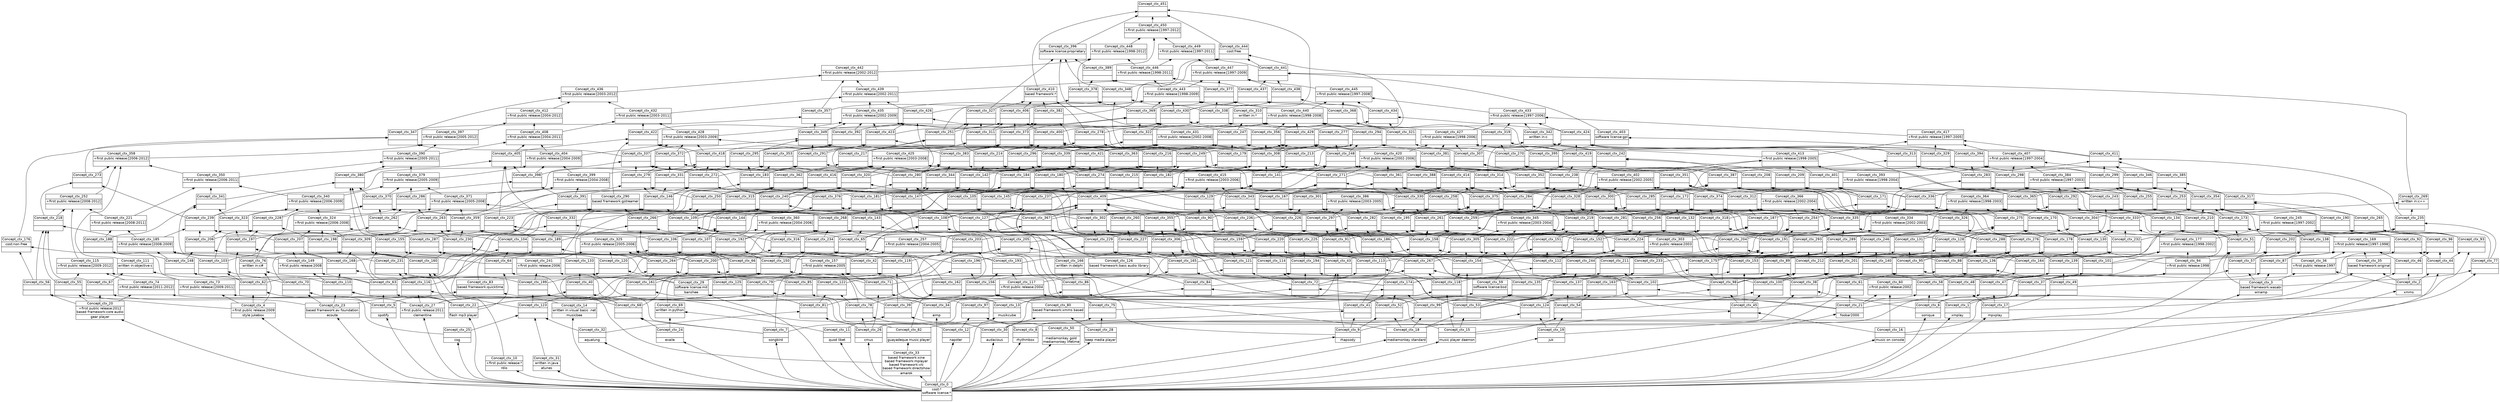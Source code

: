 digraph G { 
	rankdir=BT;
	margin=0;
	node [margin="0.03,0.03",fontname="DejaVu Sans"];
	ranksep=0.3;
	nodesep=0.2;
//graph[label="name:ctx,concept number:452,object number:37,attribute number:97"
0 [shape=none,label=<<table border="0" cellborder="1" cellspacing="0" port="p"><tr><td>Concept_ctx_451</td></tr><tr><td><br/></td></tr><tr><td><br/></td></tr></table>>];
1 [shape=none,label=<<table border="0" cellborder="1" cellspacing="0" port="p"><tr><td>Concept_ctx_36</td></tr><tr><td>+first public release:1997<br/></td></tr><tr><td><br/></td></tr></table>>];
2 [shape=none,label=<<table border="0" cellborder="1" cellspacing="0" port="p"><tr><td>Concept_ctx_0</td></tr><tr><td>cost:*<br/>software license:*<br/></td></tr><tr><td><br/></td></tr></table>>];
3 [shape=none,label=<<table border="0" cellborder="1" cellspacing="0" port="p"><tr><td>Concept_ctx_94</td></tr><tr><td>+first public release:1998<br/></td></tr><tr><td><br/></td></tr></table>>];
4 [shape=none,label=<<table border="0" cellborder="1" cellspacing="0" port="p"><tr><td>Concept_ctx_60</td></tr><tr><td>+first public release:2002<br/></td></tr><tr><td><br/></td></tr></table>>];
5 [shape=none,label=<<table border="0" cellborder="1" cellspacing="0" port="p"><tr><td>Concept_ctx_303</td></tr><tr><td>+first public release:2003<br/></td></tr><tr><td><br/></td></tr></table>>];
6 [shape=none,label=<<table border="0" cellborder="1" cellspacing="0" port="p"><tr><td>Concept_ctx_117</td></tr><tr><td>+first public release:2004<br/></td></tr><tr><td><br/></td></tr></table>>];
7 [shape=none,label=<<table border="0" cellborder="1" cellspacing="0" port="p"><tr><td>Concept_ctx_157</td></tr><tr><td>+first public release:2005<br/></td></tr><tr><td><br/></td></tr></table>>];
8 [shape=none,label=<<table border="0" cellborder="1" cellspacing="0" port="p"><tr><td>Concept_ctx_241</td></tr><tr><td>+first public release:2006<br/></td></tr><tr><td><br/></td></tr></table>>];
9 [shape=none,label=<<table border="0" cellborder="1" cellspacing="0" port="p"><tr><td>Concept_ctx_149</td></tr><tr><td>+first public release:2008<br/></td></tr><tr><td><br/></td></tr></table>>];
10 [shape=none,label=<<table border="0" cellborder="1" cellspacing="0" port="p"><tr><td>Concept_ctx_4</td></tr><tr><td>+first public release:2009<br/></td></tr><tr><td>style jukebox<br/></td></tr></table>>];
11 [shape=none,label=<<table border="0" cellborder="1" cellspacing="0" port="p"><tr><td>Concept_ctx_27</td></tr><tr><td>+first public release:2011<br/></td></tr><tr><td>clementine<br/></td></tr></table>>];
12 [shape=none,label=<<table border="0" cellborder="1" cellspacing="0" port="p"><tr><td>Concept_ctx_20</td></tr><tr><td>+first public release:2012<br/>based framework:core audio<br/></td></tr><tr><td>gear player<br/></td></tr></table>>];
13 [shape=none,label=<<table border="0" cellborder="1" cellspacing="0" port="p"><tr><td>Concept_ctx_169</td></tr><tr><td>+first public release:[1997-1998]<br/></td></tr><tr><td><br/></td></tr></table>>];
14 [shape=none,label=<<table border="0" cellborder="1" cellspacing="0" port="p"><tr><td>Concept_ctx_177</td></tr><tr><td>+first public release:[1998-2002]<br/></td></tr><tr><td><br/></td></tr></table>>];
15 [shape=none,label=<<table border="0" cellborder="1" cellspacing="0" port="p"><tr><td>Concept_ctx_334</td></tr><tr><td>+first public release:[2002-2003]<br/></td></tr><tr><td><br/></td></tr></table>>];
16 [shape=none,label=<<table border="0" cellborder="1" cellspacing="0" port="p"><tr><td>Concept_ctx_345</td></tr><tr><td>+first public release:[2003-2004]<br/></td></tr><tr><td><br/></td></tr></table>>];
17 [shape=none,label=<<table border="0" cellborder="1" cellspacing="0" port="p"><tr><td>Concept_ctx_257</td></tr><tr><td>+first public release:[2004-2005]<br/></td></tr><tr><td><br/></td></tr></table>>];
18 [shape=none,label=<<table border="0" cellborder="1" cellspacing="0" port="p"><tr><td>Concept_ctx_325</td></tr><tr><td>+first public release:[2005-2006]<br/></td></tr><tr><td><br/></td></tr></table>>];
19 [shape=none,label=<<table border="0" cellborder="1" cellspacing="0" port="p"><tr><td>Concept_ctx_324</td></tr><tr><td>+first public release:[2006-2008]<br/></td></tr><tr><td><br/></td></tr></table>>];
20 [shape=none,label=<<table border="0" cellborder="1" cellspacing="0" port="p"><tr><td>Concept_ctx_185</td></tr><tr><td>+first public release:[2008-2009]<br/></td></tr><tr><td><br/></td></tr></table>>];
21 [shape=none,label=<<table border="0" cellborder="1" cellspacing="0" port="p"><tr><td>Concept_ctx_73</td></tr><tr><td>+first public release:[2009-2011]<br/></td></tr><tr><td><br/></td></tr></table>>];
22 [shape=none,label=<<table border="0" cellborder="1" cellspacing="0" port="p"><tr><td>Concept_ctx_74</td></tr><tr><td>+first public release:[2011-2012]<br/></td></tr><tr><td><br/></td></tr></table>>];
23 [shape=none,label=<<table border="0" cellborder="1" cellspacing="0" port="p"><tr><td>Concept_ctx_245</td></tr><tr><td>+first public release:[1997-2002]<br/></td></tr><tr><td><br/></td></tr></table>>];
24 [shape=none,label=<<table border="0" cellborder="1" cellspacing="0" port="p"><tr><td>Concept_ctx_364</td></tr><tr><td>+first public release:[1998-2003]<br/></td></tr><tr><td><br/></td></tr></table>>];
25 [shape=none,label=<<table border="0" cellborder="1" cellspacing="0" port="p"><tr><td>Concept_ctx_366</td></tr><tr><td>+first public release:[2002-2004]<br/></td></tr><tr><td><br/></td></tr></table>>];
26 [shape=none,label=<<table border="0" cellborder="1" cellspacing="0" port="p"><tr><td>Concept_ctx_386</td></tr><tr><td>+first public release:[2003-2005]<br/></td></tr><tr><td><br/></td></tr></table>>];
27 [shape=none,label=<<table border="0" cellborder="1" cellspacing="0" port="p"><tr><td>Concept_ctx_360</td></tr><tr><td>+first public release:[2004-2006]<br/></td></tr><tr><td><br/></td></tr></table>>];
28 [shape=none,label=<<table border="0" cellborder="1" cellspacing="0" port="p"><tr><td>Concept_ctx_371</td></tr><tr><td>+first public release:[2005-2008]<br/></td></tr><tr><td><br/></td></tr></table>>];
29 [shape=none,label=<<table border="0" cellborder="1" cellspacing="0" port="p"><tr><td>Concept_ctx_340</td></tr><tr><td>+first public release:[2006-2009]<br/></td></tr><tr><td><br/></td></tr></table>>];
30 [shape=none,label=<<table border="0" cellborder="1" cellspacing="0" port="p"><tr><td>Concept_ctx_221</td></tr><tr><td>+first public release:[2008-2011]<br/></td></tr><tr><td><br/></td></tr></table>>];
31 [shape=none,label=<<table border="0" cellborder="1" cellspacing="0" port="p"><tr><td>Concept_ctx_115</td></tr><tr><td>+first public release:[2009-2012]<br/></td></tr><tr><td><br/></td></tr></table>>];
32 [shape=none,label=<<table border="0" cellborder="1" cellspacing="0" port="p"><tr><td>Concept_ctx_384</td></tr><tr><td>+first public release:[1997-2003]<br/></td></tr><tr><td><br/></td></tr></table>>];
33 [shape=none,label=<<table border="0" cellborder="1" cellspacing="0" port="p"><tr><td>Concept_ctx_393</td></tr><tr><td>+first public release:[1998-2004]<br/></td></tr><tr><td><br/></td></tr></table>>];
34 [shape=none,label=<<table border="0" cellborder="1" cellspacing="0" port="p"><tr><td>Concept_ctx_402</td></tr><tr><td>+first public release:[2002-2005]<br/></td></tr><tr><td><br/></td></tr></table>>];
35 [shape=none,label=<<table border="0" cellborder="1" cellspacing="0" port="p"><tr><td>Concept_ctx_415</td></tr><tr><td>+first public release:[2003-2006]<br/></td></tr><tr><td><br/></td></tr></table>>];
36 [shape=none,label=<<table border="0" cellborder="1" cellspacing="0" port="p"><tr><td>Concept_ctx_399</td></tr><tr><td>+first public release:[2004-2008]<br/></td></tr><tr><td><br/></td></tr></table>>];
37 [shape=none,label=<<table border="0" cellborder="1" cellspacing="0" port="p"><tr><td>Concept_ctx_379</td></tr><tr><td>+first public release:[2005-2009]<br/></td></tr><tr><td><br/></td></tr></table>>];
38 [shape=none,label=<<table border="0" cellborder="1" cellspacing="0" port="p"><tr><td>Concept_ctx_350</td></tr><tr><td>+first public release:[2006-2011]<br/></td></tr><tr><td><br/></td></tr></table>>];
39 [shape=none,label=<<table border="0" cellborder="1" cellspacing="0" port="p"><tr><td>Concept_ctx_252</td></tr><tr><td>+first public release:[2008-2012]<br/></td></tr><tr><td><br/></td></tr></table>>];
40 [shape=none,label=<<table border="0" cellborder="1" cellspacing="0" port="p"><tr><td>Concept_ctx_407</td></tr><tr><td>+first public release:[1997-2004]<br/></td></tr><tr><td><br/></td></tr></table>>];
41 [shape=none,label=<<table border="0" cellborder="1" cellspacing="0" port="p"><tr><td>Concept_ctx_413</td></tr><tr><td>+first public release:[1998-2005]<br/></td></tr><tr><td><br/></td></tr></table>>];
42 [shape=none,label=<<table border="0" cellborder="1" cellspacing="0" port="p"><tr><td>Concept_ctx_420</td></tr><tr><td>+first public release:[2002-2006]<br/></td></tr><tr><td><br/></td></tr></table>>];
43 [shape=none,label=<<table border="0" cellborder="1" cellspacing="0" port="p"><tr><td>Concept_ctx_425</td></tr><tr><td>+first public release:[2003-2008]<br/></td></tr><tr><td><br/></td></tr></table>>];
44 [shape=none,label=<<table border="0" cellborder="1" cellspacing="0" port="p"><tr><td>Concept_ctx_404</td></tr><tr><td>+first public release:[2004-2009]<br/></td></tr><tr><td><br/></td></tr></table>>];
45 [shape=none,label=<<table border="0" cellborder="1" cellspacing="0" port="p"><tr><td>Concept_ctx_390</td></tr><tr><td>+first public release:[2005-2011]<br/></td></tr><tr><td><br/></td></tr></table>>];
46 [shape=none,label=<<table border="0" cellborder="1" cellspacing="0" port="p"><tr><td>Concept_ctx_358</td></tr><tr><td>+first public release:[2006-2012]<br/></td></tr><tr><td><br/></td></tr></table>>];
47 [shape=none,label=<<table border="0" cellborder="1" cellspacing="0" port="p"><tr><td>Concept_ctx_417</td></tr><tr><td>+first public release:[1997-2005]<br/></td></tr><tr><td><br/></td></tr></table>>];
48 [shape=none,label=<<table border="0" cellborder="1" cellspacing="0" port="p"><tr><td>Concept_ctx_427</td></tr><tr><td>+first public release:[1998-2006]<br/></td></tr><tr><td><br/></td></tr></table>>];
49 [shape=none,label=<<table border="0" cellborder="1" cellspacing="0" port="p"><tr><td>Concept_ctx_431</td></tr><tr><td>+first public release:[2002-2008]<br/></td></tr><tr><td><br/></td></tr></table>>];
50 [shape=none,label=<<table border="0" cellborder="1" cellspacing="0" port="p"><tr><td>Concept_ctx_428</td></tr><tr><td>+first public release:[2003-2009]<br/></td></tr><tr><td><br/></td></tr></table>>];
51 [shape=none,label=<<table border="0" cellborder="1" cellspacing="0" port="p"><tr><td>Concept_ctx_408</td></tr><tr><td>+first public release:[2004-2011]<br/></td></tr><tr><td><br/></td></tr></table>>];
52 [shape=none,label=<<table border="0" cellborder="1" cellspacing="0" port="p"><tr><td>Concept_ctx_397</td></tr><tr><td>+first public release:[2005-2012]<br/></td></tr><tr><td><br/></td></tr></table>>];
53 [shape=none,label=<<table border="0" cellborder="1" cellspacing="0" port="p"><tr><td>Concept_ctx_433</td></tr><tr><td>+first public release:[1997-2006]<br/></td></tr><tr><td><br/></td></tr></table>>];
54 [shape=none,label=<<table border="0" cellborder="1" cellspacing="0" port="p"><tr><td>Concept_ctx_440</td></tr><tr><td>+first public release:[1998-2008]<br/></td></tr><tr><td><br/></td></tr></table>>];
55 [shape=none,label=<<table border="0" cellborder="1" cellspacing="0" port="p"><tr><td>Concept_ctx_435</td></tr><tr><td>+first public release:[2002-2009]<br/></td></tr><tr><td><br/></td></tr></table>>];
56 [shape=none,label=<<table border="0" cellborder="1" cellspacing="0" port="p"><tr><td>Concept_ctx_432</td></tr><tr><td>+first public release:[2003-2011]<br/></td></tr><tr><td><br/></td></tr></table>>];
57 [shape=none,label=<<table border="0" cellborder="1" cellspacing="0" port="p"><tr><td>Concept_ctx_412</td></tr><tr><td>+first public release:[2004-2012]<br/></td></tr><tr><td><br/></td></tr></table>>];
58 [shape=none,label=<<table border="0" cellborder="1" cellspacing="0" port="p"><tr><td>Concept_ctx_445</td></tr><tr><td>+first public release:[1997-2008]<br/></td></tr><tr><td><br/></td></tr></table>>];
59 [shape=none,label=<<table border="0" cellborder="1" cellspacing="0" port="p"><tr><td>Concept_ctx_443</td></tr><tr><td>+first public release:[1998-2009]<br/></td></tr><tr><td><br/></td></tr></table>>];
60 [shape=none,label=<<table border="0" cellborder="1" cellspacing="0" port="p"><tr><td>Concept_ctx_439</td></tr><tr><td>+first public release:[2002-2011]<br/></td></tr><tr><td><br/></td></tr></table>>];
61 [shape=none,label=<<table border="0" cellborder="1" cellspacing="0" port="p"><tr><td>Concept_ctx_436</td></tr><tr><td>+first public release:[2003-2012]<br/></td></tr><tr><td><br/></td></tr></table>>];
62 [shape=none,label=<<table border="0" cellborder="1" cellspacing="0" port="p"><tr><td>Concept_ctx_447</td></tr><tr><td>+first public release:[1997-2009]<br/></td></tr><tr><td><br/></td></tr></table>>];
63 [shape=none,label=<<table border="0" cellborder="1" cellspacing="0" port="p"><tr><td>Concept_ctx_446</td></tr><tr><td>+first public release:[1998-2011]<br/></td></tr><tr><td><br/></td></tr></table>>];
64 [shape=none,label=<<table border="0" cellborder="1" cellspacing="0" port="p"><tr><td>Concept_ctx_442</td></tr><tr><td>+first public release:[2002-2012]<br/></td></tr><tr><td><br/></td></tr></table>>];
65 [shape=none,label=<<table border="0" cellborder="1" cellspacing="0" port="p"><tr><td>Concept_ctx_449</td></tr><tr><td>+first public release:[1997-2011]<br/></td></tr><tr><td><br/></td></tr></table>>];
66 [shape=none,label=<<table border="0" cellborder="1" cellspacing="0" port="p"><tr><td>Concept_ctx_448</td></tr><tr><td>+first public release:[1998-2012]<br/></td></tr><tr><td><br/></td></tr></table>>];
67 [shape=none,label=<<table border="0" cellborder="1" cellspacing="0" port="p"><tr><td>Concept_ctx_450</td></tr><tr><td>+first public release:[1997-2012]<br/></td></tr><tr><td><br/></td></tr></table>>];
68 [shape=none,label=<<table border="0" cellborder="1" cellspacing="0" port="p"><tr><td>Concept_ctx_10</td></tr><tr><td>+first public release:*<br/></td></tr><tr><td>rdio<br/></td></tr></table>>];
69 [shape=none,label=<<table border="0" cellborder="1" cellspacing="0" port="p"><tr><td>Concept_ctx_110</td></tr><tr><td><br/></td></tr><tr><td><br/></td></tr></table>>];
70 [shape=none,label=<<table border="0" cellborder="1" cellspacing="0" port="p"><tr><td>Concept_ctx_148</td></tr><tr><td><br/></td></tr><tr><td><br/></td></tr></table>>];
71 [shape=none,label=<<table border="0" cellborder="1" cellspacing="0" port="p"><tr><td>Concept_ctx_309</td></tr><tr><td><br/></td></tr><tr><td><br/></td></tr></table>>];
72 [shape=none,label=<<table border="0" cellborder="1" cellspacing="0" port="p"><tr><td>Concept_ctx_323</td></tr><tr><td><br/></td></tr><tr><td><br/></td></tr></table>>];
73 [shape=none,label=<<table border="0" cellborder="1" cellspacing="0" port="p"><tr><td>Concept_ctx_359</td></tr><tr><td><br/></td></tr><tr><td><br/></td></tr></table>>];
74 [shape=none,label=<<table border="0" cellborder="1" cellspacing="0" port="p"><tr><td>Concept_ctx_370</td></tr><tr><td><br/></td></tr><tr><td><br/></td></tr></table>>];
75 [shape=none,label=<<table border="0" cellborder="1" cellspacing="0" port="p"><tr><td>Concept_ctx_391</td></tr><tr><td><br/></td></tr><tr><td><br/></td></tr></table>>];
76 [shape=none,label=<<table border="0" cellborder="1" cellspacing="0" port="p"><tr><td>Concept_ctx_398</td></tr><tr><td><br/></td></tr><tr><td><br/></td></tr></table>>];
77 [shape=none,label=<<table border="0" cellborder="1" cellspacing="0" port="p"><tr><td>Concept_ctx_233</td></tr><tr><td><br/></td></tr><tr><td><br/></td></tr></table>>];
78 [shape=none,label=<<table border="0" cellborder="1" cellspacing="0" port="p"><tr><td>Concept_ctx_305</td></tr><tr><td><br/></td></tr><tr><td><br/></td></tr></table>>];
79 [shape=none,label=<<table border="0" cellborder="1" cellspacing="0" port="p"><tr><td>Concept_ctx_355</td></tr><tr><td><br/></td></tr><tr><td><br/></td></tr></table>>];
80 [shape=none,label=<<table border="0" cellborder="1" cellspacing="0" port="p"><tr><td>Concept_ctx_409</td></tr><tr><td><br/></td></tr><tr><td><br/></td></tr></table>>];
81 [shape=none,label=<<table border="0" cellborder="1" cellspacing="0" port="p"><tr><td>Concept_ctx_416</td></tr><tr><td><br/></td></tr><tr><td><br/></td></tr></table>>];
82 [shape=none,label=<<table border="0" cellborder="1" cellspacing="0" port="p"><tr><td>Concept_ctx_418</td></tr><tr><td><br/></td></tr><tr><td><br/></td></tr></table>>];
83 [shape=none,label=<<table border="0" cellborder="1" cellspacing="0" port="p"><tr><td>Concept_ctx_188</td></tr><tr><td><br/></td></tr><tr><td><br/></td></tr></table>>];
84 [shape=none,label=<<table border="0" cellborder="1" cellspacing="0" port="p"><tr><td>Concept_ctx_341</td></tr><tr><td><br/></td></tr><tr><td><br/></td></tr></table>>];
85 [shape=none,label=<<table border="0" cellborder="1" cellspacing="0" port="p"><tr><td>Concept_ctx_380</td></tr><tr><td><br/></td></tr><tr><td><br/></td></tr></table>>];
86 [shape=none,label=<<table border="0" cellborder="1" cellspacing="0" port="p"><tr><td>Concept_ctx_405</td></tr><tr><td><br/></td></tr><tr><td><br/></td></tr></table>>];
87 [shape=none,label=<<table border="0" cellborder="1" cellspacing="0" port="p"><tr><td>Concept_ctx_422</td></tr><tr><td><br/></td></tr><tr><td><br/></td></tr></table>>];
88 [shape=none,label=<<table border="0" cellborder="1" cellspacing="0" port="p"><tr><td>Concept_ctx_288</td></tr><tr><td><br/></td></tr><tr><td><br/></td></tr></table>>];
89 [shape=none,label=<<table border="0" cellborder="1" cellspacing="0" port="p"><tr><td>Concept_ctx_335</td></tr><tr><td><br/></td></tr><tr><td><br/></td></tr></table>>];
90 [shape=none,label=<<table border="0" cellborder="1" cellspacing="0" port="p"><tr><td>Concept_ctx_374</td></tr><tr><td><br/></td></tr><tr><td><br/></td></tr></table>>];
91 [shape=none,label=<<table border="0" cellborder="1" cellspacing="0" port="p"><tr><td>Concept_ctx_414</td></tr><tr><td><br/></td></tr><tr><td><br/></td></tr></table>>];
92 [shape=none,label=<<table border="0" cellborder="1" cellspacing="0" port="p"><tr><td>Concept_ctx_421</td></tr><tr><td><br/></td></tr><tr><td><br/></td></tr></table>>];
93 [shape=none,label=<<table border="0" cellborder="1" cellspacing="0" port="p"><tr><td>Concept_ctx_423</td></tr><tr><td><br/></td></tr><tr><td><br/></td></tr></table>>];
94 [shape=none,label=<<table border="0" cellborder="1" cellspacing="0" port="p"><tr><td>Concept_ctx_426</td></tr><tr><td><br/></td></tr><tr><td><br/></td></tr></table>>];
95 [shape=none,label=<<table border="0" cellborder="1" cellspacing="0" port="p"><tr><td>Concept_ctx_333</td></tr><tr><td><br/></td></tr><tr><td><br/></td></tr></table>>];
96 [shape=none,label=<<table border="0" cellborder="1" cellspacing="0" port="p"><tr><td>Concept_ctx_365</td></tr><tr><td><br/></td></tr><tr><td><br/></td></tr></table>>];
97 [shape=none,label=<<table border="0" cellborder="1" cellspacing="0" port="p"><tr><td>Concept_ctx_401</td></tr><tr><td><br/></td></tr><tr><td><br/></td></tr></table>>];
98 [shape=none,label=<<table border="0" cellborder="1" cellspacing="0" port="p"><tr><td>Concept_ctx_419</td></tr><tr><td><br/></td></tr><tr><td><br/></td></tr></table>>];
99 [shape=none,label=<<table border="0" cellborder="1" cellspacing="0" port="p"><tr><td>Concept_ctx_429</td></tr><tr><td><br/></td></tr><tr><td><br/></td></tr></table>>];
100 [shape=none,label=<<table border="0" cellborder="1" cellspacing="0" port="p"><tr><td>Concept_ctx_430</td></tr><tr><td><br/></td></tr><tr><td><br/></td></tr></table>>];
101 [shape=none,label=<<table border="0" cellborder="1" cellspacing="0" port="p"><tr><td>Concept_ctx_437</td></tr><tr><td><br/></td></tr><tr><td><br/></td></tr></table>>];
102 [shape=none,label=<<table border="0" cellborder="1" cellspacing="0" port="p"><tr><td>Concept_ctx_354</td></tr><tr><td><br/></td></tr><tr><td><br/></td></tr></table>>];
103 [shape=none,label=<<table border="0" cellborder="1" cellspacing="0" port="p"><tr><td>Concept_ctx_385</td></tr><tr><td><br/></td></tr><tr><td><br/></td></tr></table>>];
104 [shape=none,label=<<table border="0" cellborder="1" cellspacing="0" port="p"><tr><td>Concept_ctx_411</td></tr><tr><td><br/></td></tr><tr><td><br/></td></tr></table>>];
105 [shape=none,label=<<table border="0" cellborder="1" cellspacing="0" port="p"><tr><td>Concept_ctx_424</td></tr><tr><td><br/></td></tr><tr><td><br/></td></tr></table>>];
106 [shape=none,label=<<table border="0" cellborder="1" cellspacing="0" port="p"><tr><td>Concept_ctx_434</td></tr><tr><td><br/></td></tr><tr><td><br/></td></tr></table>>];
107 [shape=none,label=<<table border="0" cellborder="1" cellspacing="0" port="p"><tr><td>Concept_ctx_438</td></tr><tr><td><br/></td></tr><tr><td><br/></td></tr></table>>];
108 [shape=none,label=<<table border="0" cellborder="1" cellspacing="0" port="p"><tr><td>Concept_ctx_441</td></tr><tr><td><br/></td></tr><tr><td><br/></td></tr></table>>];
109 [shape=none,label=<<table border="0" cellborder="1" cellspacing="0" port="p"><tr><td>Concept_ctx_444</td></tr><tr><td>cost:free<br/></td></tr><tr><td><br/></td></tr></table>>];
110 [shape=none,label=<<table border="0" cellborder="1" cellspacing="0" port="p"><tr><td>Concept_ctx_97</td></tr><tr><td><br/></td></tr><tr><td><br/></td></tr></table>>];
111 [shape=none,label=<<table border="0" cellborder="1" cellspacing="0" port="p"><tr><td>Concept_ctx_5</td></tr><tr><td><br/></td></tr><tr><td>spotify<br/></td></tr></table>>];
112 [shape=none,label=<<table border="0" cellborder="1" cellspacing="0" port="p"><tr><td>Concept_ctx_133</td></tr><tr><td><br/></td></tr><tr><td><br/></td></tr></table>>];
113 [shape=none,label=<<table border="0" cellborder="1" cellspacing="0" port="p"><tr><td>Concept_ctx_56</td></tr><tr><td><br/></td></tr><tr><td><br/></td></tr></table>>];
114 [shape=none,label=<<table border="0" cellborder="1" cellspacing="0" port="p"><tr><td>Concept_ctx_176</td></tr><tr><td>cost:non-free<br/></td></tr><tr><td><br/></td></tr></table>>];
115 [shape=none,label=<<table border="0" cellborder="1" cellspacing="0" port="p"><tr><td>Concept_ctx_34</td></tr><tr><td><br/></td></tr><tr><td>aimp<br/></td></tr></table>>];
116 [shape=none,label=<<table border="0" cellborder="1" cellspacing="0" port="p"><tr><td>Concept_ctx_52</td></tr><tr><td><br/></td></tr><tr><td><br/></td></tr></table>>];
117 [shape=none,label=<<table border="0" cellborder="1" cellspacing="0" port="p"><tr><td>Concept_ctx_127</td></tr><tr><td><br/></td></tr><tr><td><br/></td></tr></table>>];
118 [shape=none,label=<<table border="0" cellborder="1" cellspacing="0" port="p"><tr><td>Concept_ctx_21</td></tr><tr><td><br/></td></tr><tr><td>foobar2000<br/></td></tr></table>>];
119 [shape=none,label=<<table border="0" cellborder="1" cellspacing="0" port="p"><tr><td>Concept_ctx_102</td></tr><tr><td><br/></td></tr><tr><td><br/></td></tr></table>>];
120 [shape=none,label=<<table border="0" cellborder="1" cellspacing="0" port="p"><tr><td>Concept_ctx_167</td></tr><tr><td><br/></td></tr><tr><td><br/></td></tr></table>>];
121 [shape=none,label=<<table border="0" cellborder="1" cellspacing="0" port="p"><tr><td>Concept_ctx_37</td></tr><tr><td><br/></td></tr><tr><td><br/></td></tr></table>>];
122 [shape=none,label=<<table border="0" cellborder="1" cellspacing="0" port="p"><tr><td>Concept_ctx_101</td></tr><tr><td><br/></td></tr><tr><td><br/></td></tr></table>>];
123 [shape=none,label=<<table border="0" cellborder="1" cellspacing="0" port="p"><tr><td>Concept_ctx_178</td></tr><tr><td><br/></td></tr><tr><td><br/></td></tr></table>>];
124 [shape=none,label=<<table border="0" cellborder="1" cellspacing="0" port="p"><tr><td>Concept_ctx_238</td></tr><tr><td><br/></td></tr><tr><td><br/></td></tr></table>>];
125 [shape=none,label=<<table border="0" cellborder="1" cellspacing="0" port="p"><tr><td>Concept_ctx_3</td></tr><tr><td>based framework:wasabi<br/></td></tr><tr><td>winamp<br/></td></tr></table>>];
126 [shape=none,label=<<table border="0" cellborder="1" cellspacing="0" port="p"><tr><td>Concept_ctx_87</td></tr><tr><td><br/></td></tr><tr><td><br/></td></tr></table>>];
127 [shape=none,label=<<table border="0" cellborder="1" cellspacing="0" port="p"><tr><td>Concept_ctx_138</td></tr><tr><td><br/></td></tr><tr><td><br/></td></tr></table>>];
128 [shape=none,label=<<table border="0" cellborder="1" cellspacing="0" port="p"><tr><td>Concept_ctx_210</td></tr><tr><td><br/></td></tr><tr><td><br/></td></tr></table>>];
129 [shape=none,label=<<table border="0" cellborder="1" cellspacing="0" port="p"><tr><td>Concept_ctx_270</td></tr><tr><td><br/></td></tr><tr><td><br/></td></tr></table>>];
130 [shape=none,label=<<table border="0" cellborder="1" cellspacing="0" port="p"><tr><td>Concept_ctx_168</td></tr><tr><td><br/></td></tr><tr><td><br/></td></tr></table>>];
131 [shape=none,label=<<table border="0" cellborder="1" cellspacing="0" port="p"><tr><td>Concept_ctx_240</td></tr><tr><td><br/></td></tr><tr><td><br/></td></tr></table>>];
132 [shape=none,label=<<table border="0" cellborder="1" cellspacing="0" port="p"><tr><td>Concept_ctx_274</td></tr><tr><td><br/></td></tr><tr><td><br/></td></tr></table>>];
133 [shape=none,label=<<table border="0" cellborder="1" cellspacing="0" port="p"><tr><td>Concept_ctx_308</td></tr><tr><td><br/></td></tr><tr><td><br/></td></tr></table>>];
134 [shape=none,label=<<table border="0" cellborder="1" cellspacing="0" port="p"><tr><td>Concept_ctx_321</td></tr><tr><td><br/></td></tr><tr><td><br/></td></tr></table>>];
135 [shape=none,label=<<table border="0" cellborder="1" cellspacing="0" port="p"><tr><td>Concept_ctx_206</td></tr><tr><td><br/></td></tr><tr><td><br/></td></tr></table>>];
136 [shape=none,label=<<table border="0" cellborder="1" cellspacing="0" port="p"><tr><td>Concept_ctx_272</td></tr><tr><td><br/></td></tr><tr><td><br/></td></tr></table>>];
137 [shape=none,label=<<table border="0" cellborder="1" cellspacing="0" port="p"><tr><td>Concept_ctx_291</td></tr><tr><td><br/></td></tr><tr><td><br/></td></tr></table>>];
138 [shape=none,label=<<table border="0" cellborder="1" cellspacing="0" port="p"><tr><td>Concept_ctx_322</td></tr><tr><td><br/></td></tr><tr><td><br/></td></tr></table>>];
139 [shape=none,label=<<table border="0" cellborder="1" cellspacing="0" port="p"><tr><td>Concept_ctx_338</td></tr><tr><td><br/></td></tr><tr><td><br/></td></tr></table>>];
140 [shape=none,label=<<table border="0" cellborder="1" cellspacing="0" port="p"><tr><td>Concept_ctx_348</td></tr><tr><td><br/></td></tr><tr><td><br/></td></tr></table>>];
141 [shape=none,label=<<table border="0" cellborder="1" cellspacing="0" port="p"><tr><td>Concept_ctx_207</td></tr><tr><td><br/></td></tr><tr><td><br/></td></tr></table>>];
142 [shape=none,label=<<table border="0" cellborder="1" cellspacing="0" port="p"><tr><td>Concept_ctx_239</td></tr><tr><td><br/></td></tr><tr><td><br/></td></tr></table>>];
143 [shape=none,label=<<table border="0" cellborder="1" cellspacing="0" port="p"><tr><td>Concept_ctx_174</td></tr><tr><td><br/></td></tr><tr><td><br/></td></tr></table>>];
144 [shape=none,label=<<table border="0" cellborder="1" cellspacing="0" port="p"><tr><td>Concept_ctx_237</td></tr><tr><td><br/></td></tr><tr><td><br/></td></tr></table>>];
145 [shape=none,label=<<table border="0" cellborder="1" cellspacing="0" port="p"><tr><td>Concept_ctx_320</td></tr><tr><td><br/></td></tr><tr><td><br/></td></tr></table>>];
146 [shape=none,label=<<table border="0" cellborder="1" cellspacing="0" port="p"><tr><td>Concept_ctx_337</td></tr><tr><td><br/></td></tr><tr><td><br/></td></tr></table>>];
147 [shape=none,label=<<table border="0" cellborder="1" cellspacing="0" port="p"><tr><td>Concept_ctx_55</td></tr><tr><td><br/></td></tr><tr><td><br/></td></tr></table>>];
148 [shape=none,label=<<table border="0" cellborder="1" cellspacing="0" port="p"><tr><td>Concept_ctx_218</td></tr><tr><td><br/></td></tr><tr><td><br/></td></tr></table>>];
149 [shape=none,label=<<table border="0" cellborder="1" cellspacing="0" port="p"><tr><td>Concept_ctx_273</td></tr><tr><td><br/></td></tr><tr><td><br/></td></tr></table>>];
150 [shape=none,label=<<table border="0" cellborder="1" cellspacing="0" port="p"><tr><td>Concept_ctx_347</td></tr><tr><td><br/></td></tr><tr><td><br/></td></tr></table>>];
151 [shape=none,label=<<table border="0" cellborder="1" cellspacing="0" port="p"><tr><td>Concept_ctx_211</td></tr><tr><td><br/></td></tr><tr><td><br/></td></tr></table>>];
152 [shape=none,label=<<table border="0" cellborder="1" cellspacing="0" port="p"><tr><td>Concept_ctx_271</td></tr><tr><td><br/></td></tr><tr><td><br/></td></tr></table>>];
153 [shape=none,label=<<table border="0" cellborder="1" cellspacing="0" port="p"><tr><td>Concept_ctx_339</td></tr><tr><td><br/></td></tr><tr><td><br/></td></tr></table>>];
154 [shape=none,label=<<table border="0" cellborder="1" cellspacing="0" port="p"><tr><td>Concept_ctx_349</td></tr><tr><td><br/></td></tr><tr><td><br/></td></tr></table>>];
155 [shape=none,label=<<table border="0" cellborder="1" cellspacing="0" port="p"><tr><td>Concept_ctx_357</td></tr><tr><td><br/></td></tr><tr><td><br/></td></tr></table>>];
156 [shape=none,label=<<table border="0" cellborder="1" cellspacing="0" port="p"><tr><td>Concept_ctx_275</td></tr><tr><td><br/></td></tr><tr><td><br/></td></tr></table>>];
157 [shape=none,label=<<table border="0" cellborder="1" cellspacing="0" port="p"><tr><td>Concept_ctx_307</td></tr><tr><td><br/></td></tr><tr><td><br/></td></tr></table>>];
158 [shape=none,label=<<table border="0" cellborder="1" cellspacing="0" port="p"><tr><td>Concept_ctx_356</td></tr><tr><td><br/></td></tr><tr><td><br/></td></tr></table>>];
159 [shape=none,label=<<table border="0" cellborder="1" cellspacing="0" port="p"><tr><td>Concept_ctx_369</td></tr><tr><td><br/></td></tr><tr><td><br/></td></tr></table>>];
160 [shape=none,label=<<table border="0" cellborder="1" cellspacing="0" port="p"><tr><td>Concept_ctx_378</td></tr><tr><td><br/></td></tr><tr><td><br/></td></tr></table>>];
161 [shape=none,label=<<table border="0" cellborder="1" cellspacing="0" port="p"><tr><td>Concept_ctx_292</td></tr><tr><td><br/></td></tr><tr><td><br/></td></tr></table>>];
162 [shape=none,label=<<table border="0" cellborder="1" cellspacing="0" port="p"><tr><td>Concept_ctx_319</td></tr><tr><td><br/></td></tr><tr><td><br/></td></tr></table>>];
163 [shape=none,label=<<table border="0" cellborder="1" cellspacing="0" port="p"><tr><td>Concept_ctx_368</td></tr><tr><td><br/></td></tr><tr><td><br/></td></tr></table>>];
164 [shape=none,label=<<table border="0" cellborder="1" cellspacing="0" port="p"><tr><td>Concept_ctx_377</td></tr><tr><td><br/></td></tr><tr><td><br/></td></tr></table>>];
165 [shape=none,label=<<table border="0" cellborder="1" cellspacing="0" port="p"><tr><td>Concept_ctx_389</td></tr><tr><td><br/></td></tr><tr><td><br/></td></tr></table>>];
166 [shape=none,label=<<table border="0" cellborder="1" cellspacing="0" port="p"><tr><td>Concept_ctx_396</td></tr><tr><td>software license:proprietary<br/></td></tr><tr><td><br/></td></tr></table>>];
167 [shape=none,label=<<table border="0" cellborder="1" cellspacing="0" port="p"><tr><td>Concept_ctx_199</td></tr><tr><td><br/></td></tr><tr><td><br/></td></tr></table>>];
168 [shape=none,label=<<table border="0" cellborder="1" cellspacing="0" port="p"><tr><td>Concept_ctx_78</td></tr><tr><td><br/></td></tr><tr><td><br/></td></tr></table>>];
169 [shape=none,label=<<table border="0" cellborder="1" cellspacing="0" port="p"><tr><td>Concept_ctx_264</td></tr><tr><td><br/></td></tr><tr><td><br/></td></tr></table>>];
170 [shape=none,label=<<table border="0" cellborder="1" cellspacing="0" port="p"><tr><td>Concept_ctx_193</td></tr><tr><td><br/></td></tr><tr><td><br/></td></tr></table>>];
171 [shape=none,label=<<table border="0" cellborder="1" cellspacing="0" port="p"><tr><td>Concept_ctx_316</td></tr><tr><td><br/></td></tr><tr><td><br/></td></tr></table>>];
172 [shape=none,label=<<table border="0" cellborder="1" cellspacing="0" port="p"><tr><td>Concept_ctx_231</td></tr><tr><td><br/></td></tr><tr><td><br/></td></tr></table>>];
173 [shape=none,label=<<table border="0" cellborder="1" cellspacing="0" port="p"><tr><td>Concept_ctx_287</td></tr><tr><td><br/></td></tr><tr><td><br/></td></tr></table>>];
174 [shape=none,label=<<table border="0" cellborder="1" cellspacing="0" port="p"><tr><td>Concept_ctx_332</td></tr><tr><td><br/></td></tr><tr><td><br/></td></tr></table>>];
175 [shape=none,label=<<table border="0" cellborder="1" cellspacing="0" port="p"><tr><td>Concept_ctx_163</td></tr><tr><td><br/></td></tr><tr><td><br/></td></tr></table>>];
176 [shape=none,label=<<table border="0" cellborder="1" cellspacing="0" port="p"><tr><td>Concept_ctx_267</td></tr><tr><td><br/></td></tr><tr><td><br/></td></tr></table>>];
177 [shape=none,label=<<table border="0" cellborder="1" cellspacing="0" port="p"><tr><td>Concept_ctx_306</td></tr><tr><td><br/></td></tr><tr><td><br/></td></tr></table>>];
178 [shape=none,label=<<table border="0" cellborder="1" cellspacing="0" port="p"><tr><td>Concept_ctx_367</td></tr><tr><td><br/></td></tr><tr><td><br/></td></tr></table>>];
179 [shape=none,label=<<table border="0" cellborder="1" cellspacing="0" port="p"><tr><td>Concept_ctx_376</td></tr><tr><td><br/></td></tr><tr><td><br/></td></tr></table>>];
180 [shape=none,label=<<table border="0" cellborder="1" cellspacing="0" port="p"><tr><td>Concept_ctx_16</td></tr><tr><td><br/></td></tr><tr><td>music on console<br/></td></tr></table>>];
181 [shape=none,label=<<table border="0" cellborder="1" cellspacing="0" port="p"><tr><td>Concept_ctx_201</td></tr><tr><td><br/></td></tr><tr><td><br/></td></tr></table>>];
182 [shape=none,label=<<table border="0" cellborder="1" cellspacing="0" port="p"><tr><td>Concept_ctx_289</td></tr><tr><td><br/></td></tr><tr><td><br/></td></tr></table>>];
183 [shape=none,label=<<table border="0" cellborder="1" cellspacing="0" port="p"><tr><td>Concept_ctx_318</td></tr><tr><td><br/></td></tr><tr><td><br/></td></tr></table>>];
184 [shape=none,label=<<table border="0" cellborder="1" cellspacing="0" port="p"><tr><td>Concept_ctx_375</td></tr><tr><td><br/></td></tr><tr><td><br/></td></tr></table>>];
185 [shape=none,label=<<table border="0" cellborder="1" cellspacing="0" port="p"><tr><td>Concept_ctx_388</td></tr><tr><td><br/></td></tr><tr><td><br/></td></tr></table>>];
186 [shape=none,label=<<table border="0" cellborder="1" cellspacing="0" port="p"><tr><td>Concept_ctx_17</td></tr><tr><td><br/></td></tr><tr><td>mpxplay<br/></td></tr></table>>];
187 [shape=none,label=<<table border="0" cellborder="1" cellspacing="0" port="p"><tr><td>Concept_ctx_49</td></tr><tr><td><br/></td></tr><tr><td><br/></td></tr></table>>];
188 [shape=none,label=<<table border="0" cellborder="1" cellspacing="0" port="p"><tr><td>Concept_ctx_232</td></tr><tr><td><br/></td></tr><tr><td><br/></td></tr></table>>];
189 [shape=none,label=<<table border="0" cellborder="1" cellspacing="0" port="p"><tr><td>Concept_ctx_304</td></tr><tr><td><br/></td></tr><tr><td><br/></td></tr></table>>];
190 [shape=none,label=<<table border="0" cellborder="1" cellspacing="0" port="p"><tr><td>Concept_ctx_336</td></tr><tr><td><br/></td></tr><tr><td><br/></td></tr></table>>];
191 [shape=none,label=<<table border="0" cellborder="1" cellspacing="0" port="p"><tr><td>Concept_ctx_387</td></tr><tr><td><br/></td></tr><tr><td><br/></td></tr></table>>];
192 [shape=none,label=<<table border="0" cellborder="1" cellspacing="0" port="p"><tr><td>Concept_ctx_395</td></tr><tr><td><br/></td></tr><tr><td><br/></td></tr></table>>];
193 [shape=none,label=<<table border="0" cellborder="1" cellspacing="0" port="p"><tr><td>Concept_ctx_2</td></tr><tr><td><br/></td></tr><tr><td>xmms<br/></td></tr></table>>];
194 [shape=none,label=<<table border="0" cellborder="1" cellspacing="0" port="p"><tr><td>Concept_ctx_46</td></tr><tr><td><br/></td></tr><tr><td><br/></td></tr></table>>];
195 [shape=none,label=<<table border="0" cellborder="1" cellspacing="0" port="p"><tr><td>Concept_ctx_96</td></tr><tr><td><br/></td></tr><tr><td><br/></td></tr></table>>];
196 [shape=none,label=<<table border="0" cellborder="1" cellspacing="0" port="p"><tr><td>Concept_ctx_265</td></tr><tr><td><br/></td></tr><tr><td><br/></td></tr></table>>];
197 [shape=none,label=<<table border="0" cellborder="1" cellspacing="0" port="p"><tr><td>Concept_ctx_317</td></tr><tr><td><br/></td></tr><tr><td><br/></td></tr></table>>];
198 [shape=none,label=<<table border="0" cellborder="1" cellspacing="0" port="p"><tr><td>Concept_ctx_346</td></tr><tr><td><br/></td></tr><tr><td><br/></td></tr></table>>];
199 [shape=none,label=<<table border="0" cellborder="1" cellspacing="0" port="p"><tr><td>Concept_ctx_394</td></tr><tr><td><br/></td></tr><tr><td><br/></td></tr></table>>];
200 [shape=none,label=<<table border="0" cellborder="1" cellspacing="0" port="p"><tr><td>Concept_ctx_403</td></tr><tr><td>software license:gpl<br/></td></tr><tr><td><br/></td></tr></table>>];
201 [shape=none,label=<<table border="0" cellborder="1" cellspacing="0" port="p"><tr><td>Concept_ctx_29</td></tr><tr><td>software license:mit<br/></td></tr><tr><td>banshee<br/></td></tr></table>>];
202 [shape=none,label=<<table border="0" cellborder="1" cellspacing="0" port="p"><tr><td>Concept_ctx_13</td></tr><tr><td><br/></td></tr><tr><td>musikcube<br/></td></tr></table>>];
203 [shape=none,label=<<table border="0" cellborder="1" cellspacing="0" port="p"><tr><td>Concept_ctx_59</td></tr><tr><td>software license:bsd<br/></td></tr><tr><td><br/></td></tr></table>>];
204 [shape=none,label=<<table border="0" cellborder="1" cellspacing="0" port="p"><tr><td>Concept_ctx_1</td></tr><tr><td><br/></td></tr><tr><td>xmplay<br/></td></tr></table>>];
205 [shape=none,label=<<table border="0" cellborder="1" cellspacing="0" port="p"><tr><td>Concept_ctx_84</td></tr><tr><td><br/></td></tr><tr><td><br/></td></tr></table>>];
206 [shape=none,label=<<table border="0" cellborder="1" cellspacing="0" port="p"><tr><td>Concept_ctx_14</td></tr><tr><td>written in:visual basic .net<br/></td></tr><tr><td>musicbee<br/></td></tr></table>>];
207 [shape=none,label=<<table border="0" cellborder="1" cellspacing="0" port="p"><tr><td>Concept_ctx_85</td></tr><tr><td><br/></td></tr><tr><td><br/></td></tr></table>>];
208 [shape=none,label=<<table border="0" cellborder="1" cellspacing="0" port="p"><tr><td>Concept_ctx_126</td></tr><tr><td>based framework:bass audio library<br/></td></tr><tr><td><br/></td></tr></table>>];
209 [shape=none,label=<<table border="0" cellborder="1" cellspacing="0" port="p"><tr><td>Concept_ctx_82</td></tr><tr><td><br/></td></tr><tr><td>guayadeque music player<br/></td></tr></table>>];
210 [shape=none,label=<<table border="0" cellborder="1" cellspacing="0" port="p"><tr><td>Concept_ctx_39</td></tr><tr><td><br/></td></tr><tr><td><br/></td></tr></table>>];
211 [shape=none,label=<<table border="0" cellborder="1" cellspacing="0" port="p"><tr><td>Concept_ctx_162</td></tr><tr><td><br/></td></tr><tr><td><br/></td></tr></table>>];
212 [shape=none,label=<<table border="0" cellborder="1" cellspacing="0" port="p"><tr><td>Concept_ctx_68</td></tr><tr><td><br/></td></tr><tr><td><br/></td></tr></table>>];
213 [shape=none,label=<<table border="0" cellborder="1" cellspacing="0" port="p"><tr><td>Concept_ctx_150</td></tr><tr><td><br/></td></tr><tr><td><br/></td></tr></table>>];
214 [shape=none,label=<<table border="0" cellborder="1" cellspacing="0" port="p"><tr><td>Concept_ctx_234</td></tr><tr><td><br/></td></tr><tr><td><br/></td></tr></table>>];
215 [shape=none,label=<<table border="0" cellborder="1" cellspacing="0" port="p"><tr><td>Concept_ctx_116</td></tr><tr><td><br/></td></tr><tr><td><br/></td></tr></table>>];
216 [shape=none,label=<<table border="0" cellborder="1" cellspacing="0" port="p"><tr><td>Concept_ctx_189</td></tr><tr><td><br/></td></tr><tr><td><br/></td></tr></table>>];
217 [shape=none,label=<<table border="0" cellborder="1" cellspacing="0" port="p"><tr><td>Concept_ctx_266</td></tr><tr><td><br/></td></tr><tr><td><br/></td></tr></table>>];
218 [shape=none,label=<<table border="0" cellborder="1" cellspacing="0" port="p"><tr><td>Concept_ctx_120</td></tr><tr><td><br/></td></tr><tr><td><br/></td></tr></table>>];
219 [shape=none,label=<<table border="0" cellborder="1" cellspacing="0" port="p"><tr><td>Concept_ctx_119</td></tr><tr><td><br/></td></tr><tr><td><br/></td></tr></table>>];
220 [shape=none,label=<<table border="0" cellborder="1" cellspacing="0" port="p"><tr><td>Concept_ctx_192</td></tr><tr><td><br/></td></tr><tr><td><br/></td></tr></table>>];
221 [shape=none,label=<<table border="0" cellborder="1" cellspacing="0" port="p"><tr><td>Concept_ctx_155</td></tr><tr><td><br/></td></tr><tr><td><br/></td></tr></table>>];
222 [shape=none,label=<<table border="0" cellborder="1" cellspacing="0" port="p"><tr><td>Concept_ctx_223</td></tr><tr><td><br/></td></tr><tr><td><br/></td></tr></table>>];
223 [shape=none,label=<<table border="0" cellborder="1" cellspacing="0" port="p"><tr><td>Concept_ctx_203</td></tr><tr><td><br/></td></tr><tr><td><br/></td></tr></table>>];
224 [shape=none,label=<<table border="0" cellborder="1" cellspacing="0" port="p"><tr><td>Concept_ctx_268</td></tr><tr><td><br/></td></tr><tr><td><br/></td></tr></table>>];
225 [shape=none,label=<<table border="0" cellborder="1" cellspacing="0" port="p"><tr><td>Concept_ctx_290</td></tr><tr><td>based framework:gstreamer<br/></td></tr><tr><td><br/></td></tr></table>>];
226 [shape=none,label=<<table border="0" cellborder="1" cellspacing="0" port="p"><tr><td>Concept_ctx_33</td></tr><tr><td>based framework:xine<br/>based framework:mplayer<br/>based framework:vlc<br/>based framework:directshow<br/></td></tr><tr><td>amarok<br/></td></tr></table>>];
227 [shape=none,label=<<table border="0" cellborder="1" cellspacing="0" port="p"><tr><td>Concept_ctx_23</td></tr><tr><td>based framework:av foundation<br/></td></tr><tr><td>ecoute<br/></td></tr></table>>];
228 [shape=none,label=<<table border="0" cellborder="1" cellspacing="0" port="p"><tr><td>Concept_ctx_83</td></tr><tr><td>based framework:quicktime<br/></td></tr><tr><td><br/></td></tr></table>>];
229 [shape=none,label=<<table border="0" cellborder="1" cellspacing="0" port="p"><tr><td>Concept_ctx_22</td></tr><tr><td><br/></td></tr><tr><td>flash mp3 player<br/></td></tr></table>>];
230 [shape=none,label=<<table border="0" cellborder="1" cellspacing="0" port="p"><tr><td>Concept_ctx_109</td></tr><tr><td><br/></td></tr><tr><td><br/></td></tr></table>>];
231 [shape=none,label=<<table border="0" cellborder="1" cellspacing="0" port="p"><tr><td>Concept_ctx_62</td></tr><tr><td><br/></td></tr><tr><td><br/></td></tr></table>>];
232 [shape=none,label=<<table border="0" cellborder="1" cellspacing="0" port="p"><tr><td>Concept_ctx_146</td></tr><tr><td><br/></td></tr><tr><td><br/></td></tr></table>>];
233 [shape=none,label=<<table border="0" cellborder="1" cellspacing="0" port="p"><tr><td>Concept_ctx_147</td></tr><tr><td><br/></td></tr><tr><td><br/></td></tr></table>>];
234 [shape=none,label=<<table border="0" cellborder="1" cellspacing="0" port="p"><tr><td>Concept_ctx_183</td></tr><tr><td><br/></td></tr><tr><td><br/></td></tr></table>>];
235 [shape=none,label=<<table border="0" cellborder="1" cellspacing="0" port="p"><tr><td>Concept_ctx_6</td></tr><tr><td><br/></td></tr><tr><td>sonique<br/></td></tr></table>>];
236 [shape=none,label=<<table border="0" cellborder="1" cellspacing="0" port="p"><tr><td>Concept_ctx_58</td></tr><tr><td><br/></td></tr><tr><td><br/></td></tr></table>>];
237 [shape=none,label=<<table border="0" cellborder="1" cellspacing="0" port="p"><tr><td>Concept_ctx_140</td></tr><tr><td><br/></td></tr><tr><td><br/></td></tr></table>>];
238 [shape=none,label=<<table border="0" cellborder="1" cellspacing="0" port="p"><tr><td>Concept_ctx_184</td></tr><tr><td><br/></td></tr><tr><td><br/></td></tr></table>>];
239 [shape=none,label=<<table border="0" cellborder="1" cellspacing="0" port="p"><tr><td>Concept_ctx_217</td></tr><tr><td><br/></td></tr><tr><td><br/></td></tr></table>>];
240 [shape=none,label=<<table border="0" cellborder="1" cellspacing="0" port="p"><tr><td>Concept_ctx_251</td></tr><tr><td><br/></td></tr><tr><td><br/></td></tr></table>>];
241 [shape=none,label=<<table border="0" cellborder="1" cellspacing="0" port="p"><tr><td>Concept_ctx_54</td></tr><tr><td><br/></td></tr><tr><td><br/></td></tr></table>>];
242 [shape=none,label=<<table border="0" cellborder="1" cellspacing="0" port="p"><tr><td>Concept_ctx_100</td></tr><tr><td><br/></td></tr><tr><td><br/></td></tr></table>>];
243 [shape=none,label=<<table border="0" cellborder="1" cellspacing="0" port="p"><tr><td>Concept_ctx_136</td></tr><tr><td><br/></td></tr><tr><td><br/></td></tr></table>>];
244 [shape=none,label=<<table border="0" cellborder="1" cellspacing="0" port="p"><tr><td>Concept_ctx_26</td></tr><tr><td><br/></td></tr><tr><td>cmus<br/></td></tr></table>>];
245 [shape=none,label=<<table border="0" cellborder="1" cellspacing="0" port="p"><tr><td>Concept_ctx_114</td></tr><tr><td><br/></td></tr><tr><td><br/></td></tr></table>>];
246 [shape=none,label=<<table border="0" cellborder="1" cellspacing="0" port="p"><tr><td>Concept_ctx_152</td></tr><tr><td><br/></td></tr><tr><td><br/></td></tr></table>>];
247 [shape=none,label=<<table border="0" cellborder="1" cellspacing="0" port="p"><tr><td>Concept_ctx_187</td></tr><tr><td><br/></td></tr><tr><td><br/></td></tr></table>>];
248 [shape=none,label=<<table border="0" cellborder="1" cellspacing="0" port="p"><tr><td>Concept_ctx_137</td></tr><tr><td><br/></td></tr><tr><td><br/></td></tr></table>>];
249 [shape=none,label=<<table border="0" cellborder="1" cellspacing="0" port="p"><tr><td>Concept_ctx_212</td></tr><tr><td><br/></td></tr><tr><td><br/></td></tr></table>>];
250 [shape=none,label=<<table border="0" cellborder="1" cellspacing="0" port="p"><tr><td>Concept_ctx_47</td></tr><tr><td><br/></td></tr><tr><td><br/></td></tr></table>>];
251 [shape=none,label=<<table border="0" cellborder="1" cellspacing="0" port="p"><tr><td>Concept_ctx_139</td></tr><tr><td><br/></td></tr><tr><td><br/></td></tr></table>>];
252 [shape=none,label=<<table border="0" cellborder="1" cellspacing="0" port="p"><tr><td>Concept_ctx_276</td></tr><tr><td><br/></td></tr><tr><td><br/></td></tr></table>>];
253 [shape=none,label=<<table border="0" cellborder="1" cellspacing="0" port="p"><tr><td>Concept_ctx_71</td></tr><tr><td><br/></td></tr><tr><td><br/></td></tr></table>>];
254 [shape=none,label=<<table border="0" cellborder="1" cellspacing="0" port="p"><tr><td>Concept_ctx_220</td></tr><tr><td><br/></td></tr><tr><td><br/></td></tr></table>>];
255 [shape=none,label=<<table border="0" cellborder="1" cellspacing="0" port="p"><tr><td>Concept_ctx_281</td></tr><tr><td><br/></td></tr><tr><td><br/></td></tr></table>>];
256 [shape=none,label=<<table border="0" cellborder="1" cellspacing="0" port="p"><tr><td>Concept_ctx_312</td></tr><tr><td><br/></td></tr><tr><td><br/></td></tr></table>>];
257 [shape=none,label=<<table border="0" cellborder="1" cellspacing="0" port="p"><tr><td>Concept_ctx_123</td></tr><tr><td><br/></td></tr><tr><td><br/></td></tr></table>>];
258 [shape=none,label=<<table border="0" cellborder="1" cellspacing="0" port="p"><tr><td>Concept_ctx_161</td></tr><tr><td><br/></td></tr><tr><td><br/></td></tr></table>>];
259 [shape=none,label=<<table border="0" cellborder="1" cellspacing="0" port="p"><tr><td>Concept_ctx_229</td></tr><tr><td><br/></td></tr><tr><td><br/></td></tr></table>>];
260 [shape=none,label=<<table border="0" cellborder="1" cellspacing="0" port="p"><tr><td>Concept_ctx_261</td></tr><tr><td><br/></td></tr><tr><td><br/></td></tr></table>>];
261 [shape=none,label=<<table border="0" cellborder="1" cellspacing="0" port="p"><tr><td>Concept_ctx_285</td></tr><tr><td><br/></td></tr><tr><td><br/></td></tr></table>>];
262 [shape=none,label=<<table border="0" cellborder="1" cellspacing="0" port="p"><tr><td>Concept_ctx_200</td></tr><tr><td><br/></td></tr><tr><td><br/></td></tr></table>>];
263 [shape=none,label=<<table border="0" cellborder="1" cellspacing="0" port="p"><tr><td>Concept_ctx_302</td></tr><tr><td><br/></td></tr><tr><td><br/></td></tr></table>>];
264 [shape=none,label=<<table border="0" cellborder="1" cellspacing="0" port="p"><tr><td>Concept_ctx_330</td></tr><tr><td><br/></td></tr><tr><td><br/></td></tr></table>>];
265 [shape=none,label=<<table border="0" cellborder="1" cellspacing="0" port="p"><tr><td>Concept_ctx_352</td></tr><tr><td><br/></td></tr><tr><td><br/></td></tr></table>>];
266 [shape=none,label=<<table border="0" cellborder="1" cellspacing="0" port="p"><tr><td>Concept_ctx_160</td></tr><tr><td><br/></td></tr><tr><td><br/></td></tr></table>>];
267 [shape=none,label=<<table border="0" cellborder="1" cellspacing="0" port="p"><tr><td>Concept_ctx_230</td></tr><tr><td><br/></td></tr><tr><td><br/></td></tr></table>>];
268 [shape=none,label=<<table border="0" cellborder="1" cellspacing="0" port="p"><tr><td>Concept_ctx_315</td></tr><tr><td><br/></td></tr><tr><td><br/></td></tr></table>>];
269 [shape=none,label=<<table border="0" cellborder="1" cellspacing="0" port="p"><tr><td>Concept_ctx_344</td></tr><tr><td><br/></td></tr><tr><td><br/></td></tr></table>>];
270 [shape=none,label=<<table border="0" cellborder="1" cellspacing="0" port="p"><tr><td>Concept_ctx_363</td></tr><tr><td><br/></td></tr><tr><td><br/></td></tr></table>>];
271 [shape=none,label=<<table border="0" cellborder="1" cellspacing="0" port="p"><tr><td>Concept_ctx_197</td></tr><tr><td><br/></td></tr><tr><td><br/></td></tr></table>>];
272 [shape=none,label=<<table border="0" cellborder="1" cellspacing="0" port="p"><tr><td>Concept_ctx_262</td></tr><tr><td><br/></td></tr><tr><td><br/></td></tr></table>>];
273 [shape=none,label=<<table border="0" cellborder="1" cellspacing="0" port="p"><tr><td>Concept_ctx_331</td></tr><tr><td><br/></td></tr><tr><td><br/></td></tr></table>>];
274 [shape=none,label=<<table border="0" cellborder="1" cellspacing="0" port="p"><tr><td>Concept_ctx_353</td></tr><tr><td><br/></td></tr><tr><td><br/></td></tr></table>>];
275 [shape=none,label=<<table border="0" cellborder="1" cellspacing="0" port="p"><tr><td>Concept_ctx_373</td></tr><tr><td><br/></td></tr><tr><td><br/></td></tr></table>>];
276 [shape=none,label=<<table border="0" cellborder="1" cellspacing="0" port="p"><tr><td>Concept_ctx_382</td></tr><tr><td><br/></td></tr><tr><td><br/></td></tr></table>>];
277 [shape=none,label=<<table border="0" cellborder="1" cellspacing="0" port="p"><tr><td>Concept_ctx_63</td></tr><tr><td><br/></td></tr><tr><td><br/></td></tr></table>>];
278 [shape=none,label=<<table border="0" cellborder="1" cellspacing="0" port="p"><tr><td>Concept_ctx_250</td></tr><tr><td><br/></td></tr><tr><td><br/></td></tr></table>>];
279 [shape=none,label=<<table border="0" cellborder="1" cellspacing="0" port="p"><tr><td>Concept_ctx_280</td></tr><tr><td><br/></td></tr><tr><td><br/></td></tr></table>>];
280 [shape=none,label=<<table border="0" cellborder="1" cellspacing="0" port="p"><tr><td>Concept_ctx_246</td></tr><tr><td><br/></td></tr><tr><td><br/></td></tr></table>>];
281 [shape=none,label=<<table border="0" cellborder="1" cellspacing="0" port="p"><tr><td>Concept_ctx_296</td></tr><tr><td><br/></td></tr><tr><td><br/></td></tr></table>>];
282 [shape=none,label=<<table border="0" cellborder="1" cellspacing="0" port="p"><tr><td>Concept_ctx_103</td></tr><tr><td><br/></td></tr><tr><td><br/></td></tr></table>>];
283 [shape=none,label=<<table border="0" cellborder="1" cellspacing="0" port="p"><tr><td>Concept_ctx_279</td></tr><tr><td><br/></td></tr><tr><td><br/></td></tr></table>>];
284 [shape=none,label=<<table border="0" cellborder="1" cellspacing="0" port="p"><tr><td>Concept_ctx_295</td></tr><tr><td><br/></td></tr><tr><td><br/></td></tr></table>>];
285 [shape=none,label=<<table border="0" cellborder="1" cellspacing="0" port="p"><tr><td>Concept_ctx_311</td></tr><tr><td><br/></td></tr><tr><td><br/></td></tr></table>>];
286 [shape=none,label=<<table border="0" cellborder="1" cellspacing="0" port="p"><tr><td>Concept_ctx_327</td></tr><tr><td><br/></td></tr><tr><td><br/></td></tr></table>>];
287 [shape=none,label=<<table border="0" cellborder="1" cellspacing="0" port="p"><tr><td>Concept_ctx_244</td></tr><tr><td><br/></td></tr><tr><td><br/></td></tr></table>>];
288 [shape=none,label=<<table border="0" cellborder="1" cellspacing="0" port="p"><tr><td>Concept_ctx_297</td></tr><tr><td><br/></td></tr><tr><td><br/></td></tr></table>>];
289 [shape=none,label=<<table border="0" cellborder="1" cellspacing="0" port="p"><tr><td>Concept_ctx_343</td></tr><tr><td><br/></td></tr><tr><td><br/></td></tr></table>>];
290 [shape=none,label=<<table border="0" cellborder="1" cellspacing="0" port="p"><tr><td>Concept_ctx_198</td></tr><tr><td><br/></td></tr><tr><td><br/></td></tr></table>>];
291 [shape=none,label=<<table border="0" cellborder="1" cellspacing="0" port="p"><tr><td>Concept_ctx_263</td></tr><tr><td><br/></td></tr><tr><td><br/></td></tr></table>>];
292 [shape=none,label=<<table border="0" cellborder="1" cellspacing="0" port="p"><tr><td>Concept_ctx_362</td></tr><tr><td><br/></td></tr><tr><td><br/></td></tr></table>>];
293 [shape=none,label=<<table border="0" cellborder="1" cellspacing="0" port="p"><tr><td>Concept_ctx_228</td></tr><tr><td><br/></td></tr><tr><td><br/></td></tr></table>>];
294 [shape=none,label=<<table border="0" cellborder="1" cellspacing="0" port="p"><tr><td>Concept_ctx_286</td></tr><tr><td><br/></td></tr><tr><td><br/></td></tr></table>>];
295 [shape=none,label=<<table border="0" cellborder="1" cellspacing="0" port="p"><tr><td>Concept_ctx_372</td></tr><tr><td><br/></td></tr><tr><td><br/></td></tr></table>>];
296 [shape=none,label=<<table border="0" cellborder="1" cellspacing="0" port="p"><tr><td>Concept_ctx_293</td></tr><tr><td><br/></td></tr><tr><td><br/></td></tr></table>>];
297 [shape=none,label=<<table border="0" cellborder="1" cellspacing="0" port="p"><tr><td>Concept_ctx_328</td></tr><tr><td><br/></td></tr><tr><td><br/></td></tr></table>>];
298 [shape=none,label=<<table border="0" cellborder="1" cellspacing="0" port="p"><tr><td>Concept_ctx_361</td></tr><tr><td><br/></td></tr><tr><td><br/></td></tr></table>>];
299 [shape=none,label=<<table border="0" cellborder="1" cellspacing="0" port="p"><tr><td>Concept_ctx_383</td></tr><tr><td><br/></td></tr><tr><td><br/></td></tr></table>>];
300 [shape=none,label=<<table border="0" cellborder="1" cellspacing="0" port="p"><tr><td>Concept_ctx_392</td></tr><tr><td><br/></td></tr><tr><td><br/></td></tr></table>>];
301 [shape=none,label=<<table border="0" cellborder="1" cellspacing="0" port="p"><tr><td>Concept_ctx_326</td></tr><tr><td><br/></td></tr><tr><td><br/></td></tr></table>>];
302 [shape=none,label=<<table border="0" cellborder="1" cellspacing="0" port="p"><tr><td>Concept_ctx_351</td></tr><tr><td><br/></td></tr><tr><td><br/></td></tr></table>>];
303 [shape=none,label=<<table border="0" cellborder="1" cellspacing="0" port="p"><tr><td>Concept_ctx_381</td></tr><tr><td><br/></td></tr><tr><td><br/></td></tr></table>>];
304 [shape=none,label=<<table border="0" cellborder="1" cellspacing="0" port="p"><tr><td>Concept_ctx_400</td></tr><tr><td><br/></td></tr><tr><td><br/></td></tr></table>>];
305 [shape=none,label=<<table border="0" cellborder="1" cellspacing="0" port="p"><tr><td>Concept_ctx_406</td></tr><tr><td><br/></td></tr><tr><td><br/></td></tr></table>>];
306 [shape=none,label=<<table border="0" cellborder="1" cellspacing="0" port="p"><tr><td>Concept_ctx_410</td></tr><tr><td>based framework:*<br/></td></tr><tr><td><br/></td></tr></table>>];
307 [shape=none,label=<<table border="0" cellborder="1" cellspacing="0" port="p"><tr><td>Concept_ctx_30</td></tr><tr><td><br/></td></tr><tr><td>audacious<br/></td></tr></table>>];
308 [shape=none,label=<<table border="0" cellborder="1" cellspacing="0" port="p"><tr><td>Concept_ctx_28</td></tr><tr><td><br/></td></tr><tr><td>beep media player<br/></td></tr></table>>];
309 [shape=none,label=<<table border="0" cellborder="1" cellspacing="0" port="p"><tr><td>Concept_ctx_80</td></tr><tr><td>based framework:xmms based<br/></td></tr><tr><td><br/></td></tr></table>>];
310 [shape=none,label=<<table border="0" cellborder="1" cellspacing="0" port="p"><tr><td>Concept_ctx_35</td></tr><tr><td>based framework:original<br/></td></tr><tr><td><br/></td></tr></table>>];
311 [shape=none,label=<<table border="0" cellborder="1" cellspacing="0" port="p"><tr><td>Concept_ctx_18</td></tr><tr><td><br/></td></tr><tr><td>mediamonkey standard<br/></td></tr></table>>];
312 [shape=none,label=<<table border="0" cellborder="1" cellspacing="0" port="p"><tr><td>Concept_ctx_50</td></tr><tr><td><br/></td></tr><tr><td>mediamonkey gold<br/>mediamonkey lifetime<br/></td></tr></table>>];
313 [shape=none,label=<<table border="0" cellborder="1" cellspacing="0" port="p"><tr><td>Concept_ctx_99</td></tr><tr><td><br/></td></tr><tr><td><br/></td></tr></table>>];
314 [shape=none,label=<<table border="0" cellborder="1" cellspacing="0" port="p"><tr><td>Concept_ctx_86</td></tr><tr><td><br/></td></tr><tr><td><br/></td></tr></table>>];
315 [shape=none,label=<<table border="0" cellborder="1" cellspacing="0" port="p"><tr><td>Concept_ctx_166</td></tr><tr><td>written in:delphi<br/></td></tr><tr><td><br/></td></tr></table>>];
316 [shape=none,label=<<table border="0" cellborder="1" cellspacing="0" port="p"><tr><td>Concept_ctx_19</td></tr><tr><td><br/></td></tr><tr><td>juk<br/></td></tr></table>>];
317 [shape=none,label=<<table border="0" cellborder="1" cellspacing="0" port="p"><tr><td>Concept_ctx_124</td></tr><tr><td><br/></td></tr><tr><td><br/></td></tr></table>>];
318 [shape=none,label=<<table border="0" cellborder="1" cellspacing="0" port="p"><tr><td>Concept_ctx_165</td></tr><tr><td><br/></td></tr><tr><td><br/></td></tr></table>>];
319 [shape=none,label=<<table border="0" cellborder="1" cellspacing="0" port="p"><tr><td>Concept_ctx_125</td></tr><tr><td><br/></td></tr><tr><td><br/></td></tr></table>>];
320 [shape=none,label=<<table border="0" cellborder="1" cellspacing="0" port="p"><tr><td>Concept_ctx_79</td></tr><tr><td><br/></td></tr><tr><td><br/></td></tr></table>>];
321 [shape=none,label=<<table border="0" cellborder="1" cellspacing="0" port="p"><tr><td>Concept_ctx_205</td></tr><tr><td><br/></td></tr><tr><td><br/></td></tr></table>>];
322 [shape=none,label=<<table border="0" cellborder="1" cellspacing="0" port="p"><tr><td>Concept_ctx_61</td></tr><tr><td><br/></td></tr><tr><td><br/></td></tr></table>>];
323 [shape=none,label=<<table border="0" cellborder="1" cellspacing="0" port="p"><tr><td>Concept_ctx_164</td></tr><tr><td><br/></td></tr><tr><td><br/></td></tr></table>>];
324 [shape=none,label=<<table border="0" cellborder="1" cellspacing="0" port="p"><tr><td>Concept_ctx_204</td></tr><tr><td><br/></td></tr><tr><td><br/></td></tr></table>>];
325 [shape=none,label=<<table border="0" cellborder="1" cellspacing="0" port="p"><tr><td>Concept_ctx_236</td></tr><tr><td><br/></td></tr><tr><td><br/></td></tr></table>>];
326 [shape=none,label=<<table border="0" cellborder="1" cellspacing="0" port="p"><tr><td>Concept_ctx_57</td></tr><tr><td><br/></td></tr><tr><td><br/></td></tr></table>>];
327 [shape=none,label=<<table border="0" cellborder="1" cellspacing="0" port="p"><tr><td>Concept_ctx_202</td></tr><tr><td><br/></td></tr><tr><td><br/></td></tr></table>>];
328 [shape=none,label=<<table border="0" cellborder="1" cellspacing="0" port="p"><tr><td>Concept_ctx_235</td></tr><tr><td><br/></td></tr><tr><td><br/></td></tr></table>>];
329 [shape=none,label=<<table border="0" cellborder="1" cellspacing="0" port="p"><tr><td>Concept_ctx_269</td></tr><tr><td>written in:c++<br/></td></tr><tr><td><br/></td></tr></table>>];
330 [shape=none,label=<<table border="0" cellborder="1" cellspacing="0" port="p"><tr><td>Concept_ctx_15</td></tr><tr><td><br/></td></tr><tr><td>music player daemon<br/></td></tr></table>>];
331 [shape=none,label=<<table border="0" cellborder="1" cellspacing="0" port="p"><tr><td>Concept_ctx_53</td></tr><tr><td><br/></td></tr><tr><td><br/></td></tr></table>>];
332 [shape=none,label=<<table border="0" cellborder="1" cellspacing="0" port="p"><tr><td>Concept_ctx_72</td></tr><tr><td><br/></td></tr><tr><td><br/></td></tr></table>>];
333 [shape=none,label=<<table border="0" cellborder="1" cellspacing="0" port="p"><tr><td>Concept_ctx_113</td></tr><tr><td><br/></td></tr><tr><td><br/></td></tr></table>>];
334 [shape=none,label=<<table border="0" cellborder="1" cellspacing="0" port="p"><tr><td>Concept_ctx_32</td></tr><tr><td><br/></td></tr><tr><td>aqualung<br/></td></tr></table>>];
335 [shape=none,label=<<table border="0" cellborder="1" cellspacing="0" port="p"><tr><td>Concept_ctx_81</td></tr><tr><td><br/></td></tr><tr><td><br/></td></tr></table>>];
336 [shape=none,label=<<table border="0" cellborder="1" cellspacing="0" port="p"><tr><td>Concept_ctx_121</td></tr><tr><td><br/></td></tr><tr><td><br/></td></tr></table>>];
337 [shape=none,label=<<table border="0" cellborder="1" cellspacing="0" port="p"><tr><td>Concept_ctx_159</td></tr><tr><td><br/></td></tr><tr><td><br/></td></tr></table>>];
338 [shape=none,label=<<table border="0" cellborder="1" cellspacing="0" port="p"><tr><td>Concept_ctx_135</td></tr><tr><td><br/></td></tr><tr><td><br/></td></tr></table>>];
339 [shape=none,label=<<table border="0" cellborder="1" cellspacing="0" port="p"><tr><td>Concept_ctx_186</td></tr><tr><td><br/></td></tr><tr><td><br/></td></tr></table>>];
340 [shape=none,label=<<table border="0" cellborder="1" cellspacing="0" port="p"><tr><td>Concept_ctx_226</td></tr><tr><td><br/></td></tr><tr><td><br/></td></tr></table>>];
341 [shape=none,label=<<table border="0" cellborder="1" cellspacing="0" port="p"><tr><td>Concept_ctx_45</td></tr><tr><td><br/></td></tr><tr><td><br/></td></tr></table>>];
342 [shape=none,label=<<table border="0" cellborder="1" cellspacing="0" port="p"><tr><td>Concept_ctx_98</td></tr><tr><td><br/></td></tr><tr><td><br/></td></tr></table>>];
343 [shape=none,label=<<table border="0" cellborder="1" cellspacing="0" port="p"><tr><td>Concept_ctx_112</td></tr><tr><td><br/></td></tr><tr><td><br/></td></tr></table>>];
344 [shape=none,label=<<table border="0" cellborder="1" cellspacing="0" port="p"><tr><td>Concept_ctx_151</td></tr><tr><td><br/></td></tr><tr><td><br/></td></tr></table>>];
345 [shape=none,label=<<table border="0" cellborder="1" cellspacing="0" port="p"><tr><td>Concept_ctx_158</td></tr><tr><td><br/></td></tr><tr><td><br/></td></tr></table>>];
346 [shape=none,label=<<table border="0" cellborder="1" cellspacing="0" port="p"><tr><td>Concept_ctx_195</td></tr><tr><td><br/></td></tr><tr><td><br/></td></tr></table>>];
347 [shape=none,label=<<table border="0" cellborder="1" cellspacing="0" port="p"><tr><td>Concept_ctx_175</td></tr><tr><td><br/></td></tr><tr><td><br/></td></tr></table>>];
348 [shape=none,label=<<table border="0" cellborder="1" cellspacing="0" port="p"><tr><td>Concept_ctx_219</td></tr><tr><td><br/></td></tr><tr><td><br/></td></tr></table>>];
349 [shape=none,label=<<table border="0" cellborder="1" cellspacing="0" port="p"><tr><td>Concept_ctx_258</td></tr><tr><td><br/></td></tr><tr><td><br/></td></tr></table>>];
350 [shape=none,label=<<table border="0" cellborder="1" cellspacing="0" port="p"><tr><td>Concept_ctx_122</td></tr><tr><td><br/></td></tr><tr><td><br/></td></tr></table>>];
351 [shape=none,label=<<table border="0" cellborder="1" cellspacing="0" port="p"><tr><td>Concept_ctx_8</td></tr><tr><td><br/></td></tr><tr><td>rhythmbox<br/></td></tr></table>>];
352 [shape=none,label=<<table border="0" cellborder="1" cellspacing="0" port="p"><tr><td>Concept_ctx_75</td></tr><tr><td><br/></td></tr><tr><td><br/></td></tr></table>>];
353 [shape=none,label=<<table border="0" cellborder="1" cellspacing="0" port="p"><tr><td>Concept_ctx_156</td></tr><tr><td><br/></td></tr><tr><td><br/></td></tr></table>>];
354 [shape=none,label=<<table border="0" cellborder="1" cellspacing="0" port="p"><tr><td>Concept_ctx_196</td></tr><tr><td><br/></td></tr><tr><td><br/></td></tr></table>>];
355 [shape=none,label=<<table border="0" cellborder="1" cellspacing="0" port="p"><tr><td>Concept_ctx_118</td></tr><tr><td><br/></td></tr><tr><td><br/></td></tr></table>>];
356 [shape=none,label=<<table border="0" cellborder="1" cellspacing="0" port="p"><tr><td>Concept_ctx_194</td></tr><tr><td><br/></td></tr><tr><td><br/></td></tr></table>>];
357 [shape=none,label=<<table border="0" cellborder="1" cellspacing="0" port="p"><tr><td>Concept_ctx_154</td></tr><tr><td><br/></td></tr><tr><td><br/></td></tr></table>>];
358 [shape=none,label=<<table border="0" cellborder="1" cellspacing="0" port="p"><tr><td>Concept_ctx_225</td></tr><tr><td><br/></td></tr><tr><td><br/></td></tr></table>>];
359 [shape=none,label=<<table border="0" cellborder="1" cellspacing="0" port="p"><tr><td>Concept_ctx_227</td></tr><tr><td><br/></td></tr><tr><td><br/></td></tr></table>>];
360 [shape=none,label=<<table border="0" cellborder="1" cellspacing="0" port="p"><tr><td>Concept_ctx_260</td></tr><tr><td><br/></td></tr><tr><td><br/></td></tr></table>>];
361 [shape=none,label=<<table border="0" cellborder="1" cellspacing="0" port="p"><tr><td>Concept_ctx_222</td></tr><tr><td><br/></td></tr><tr><td><br/></td></tr></table>>];
362 [shape=none,label=<<table border="0" cellborder="1" cellspacing="0" port="p"><tr><td>Concept_ctx_282</td></tr><tr><td><br/></td></tr><tr><td><br/></td></tr></table>>];
363 [shape=none,label=<<table border="0" cellborder="1" cellspacing="0" port="p"><tr><td>Concept_ctx_301</td></tr><tr><td><br/></td></tr><tr><td><br/></td></tr></table>>];
364 [shape=none,label=<<table border="0" cellborder="1" cellspacing="0" port="p"><tr><td>Concept_ctx_153</td></tr><tr><td><br/></td></tr><tr><td><br/></td></tr></table>>];
365 [shape=none,label=<<table border="0" cellborder="1" cellspacing="0" port="p"><tr><td>Concept_ctx_224</td></tr><tr><td><br/></td></tr><tr><td><br/></td></tr></table>>];
366 [shape=none,label=<<table border="0" cellborder="1" cellspacing="0" port="p"><tr><td>Concept_ctx_191</td></tr><tr><td><br/></td></tr><tr><td><br/></td></tr></table>>];
367 [shape=none,label=<<table border="0" cellborder="1" cellspacing="0" port="p"><tr><td>Concept_ctx_256</td></tr><tr><td><br/></td></tr><tr><td><br/></td></tr></table>>];
368 [shape=none,label=<<table border="0" cellborder="1" cellspacing="0" port="p"><tr><td>Concept_ctx_259</td></tr><tr><td><br/></td></tr><tr><td><br/></td></tr></table>>];
369 [shape=none,label=<<table border="0" cellborder="1" cellspacing="0" port="p"><tr><td>Concept_ctx_284</td></tr><tr><td><br/></td></tr><tr><td><br/></td></tr></table>>];
370 [shape=none,label=<<table border="0" cellborder="1" cellspacing="0" port="p"><tr><td>Concept_ctx_254</td></tr><tr><td><br/></td></tr><tr><td><br/></td></tr></table>>];
371 [shape=none,label=<<table border="0" cellborder="1" cellspacing="0" port="p"><tr><td>Concept_ctx_300</td></tr><tr><td><br/></td></tr><tr><td><br/></td></tr></table>>];
372 [shape=none,label=<<table border="0" cellborder="1" cellspacing="0" port="p"><tr><td>Concept_ctx_314</td></tr><tr><td><br/></td></tr><tr><td><br/></td></tr></table>>];
373 [shape=none,label=<<table border="0" cellborder="1" cellspacing="0" port="p"><tr><td>Concept_ctx_51</td></tr><tr><td><br/></td></tr><tr><td><br/></td></tr></table>>];
374 [shape=none,label=<<table border="0" cellborder="1" cellspacing="0" port="p"><tr><td>Concept_ctx_44</td></tr><tr><td><br/></td></tr><tr><td><br/></td></tr></table>>];
375 [shape=none,label=<<table border="0" cellborder="1" cellspacing="0" port="p"><tr><td>Concept_ctx_93</td></tr><tr><td><br/></td></tr><tr><td><br/></td></tr></table>>];
376 [shape=none,label=<<table border="0" cellborder="1" cellspacing="0" port="p"><tr><td>Concept_ctx_190</td></tr><tr><td><br/></td></tr><tr><td><br/></td></tr></table>>];
377 [shape=none,label=<<table border="0" cellborder="1" cellspacing="0" port="p"><tr><td>Concept_ctx_255</td></tr><tr><td><br/></td></tr><tr><td><br/></td></tr></table>>];
378 [shape=none,label=<<table border="0" cellborder="1" cellspacing="0" port="p"><tr><td>Concept_ctx_283</td></tr><tr><td><br/></td></tr><tr><td><br/></td></tr></table>>];
379 [shape=none,label=<<table border="0" cellborder="1" cellspacing="0" port="p"><tr><td>Concept_ctx_77</td></tr><tr><td><br/></td></tr><tr><td><br/></td></tr></table>>];
380 [shape=none,label=<<table border="0" cellborder="1" cellspacing="0" port="p"><tr><td>Concept_ctx_92</td></tr><tr><td><br/></td></tr><tr><td><br/></td></tr></table>>];
381 [shape=none,label=<<table border="0" cellborder="1" cellspacing="0" port="p"><tr><td>Concept_ctx_173</td></tr><tr><td><br/></td></tr><tr><td><br/></td></tr></table>>];
382 [shape=none,label=<<table border="0" cellborder="1" cellspacing="0" port="p"><tr><td>Concept_ctx_253</td></tr><tr><td><br/></td></tr><tr><td><br/></td></tr></table>>];
383 [shape=none,label=<<table border="0" cellborder="1" cellspacing="0" port="p"><tr><td>Concept_ctx_299</td></tr><tr><td><br/></td></tr><tr><td><br/></td></tr></table>>];
384 [shape=none,label=<<table border="0" cellborder="1" cellspacing="0" port="p"><tr><td>Concept_ctx_313</td></tr><tr><td><br/></td></tr><tr><td><br/></td></tr></table>>];
385 [shape=none,label=<<table border="0" cellborder="1" cellspacing="0" port="p"><tr><td>Concept_ctx_134</td></tr><tr><td><br/></td></tr><tr><td><br/></td></tr></table>>];
386 [shape=none,label=<<table border="0" cellborder="1" cellspacing="0" port="p"><tr><td>Concept_ctx_243</td></tr><tr><td><br/></td></tr><tr><td><br/></td></tr></table>>];
387 [shape=none,label=<<table border="0" cellborder="1" cellspacing="0" port="p"><tr><td>Concept_ctx_298</td></tr><tr><td><br/></td></tr><tr><td><br/></td></tr></table>>];
388 [shape=none,label=<<table border="0" cellborder="1" cellspacing="0" port="p"><tr><td>Concept_ctx_329</td></tr><tr><td><br/></td></tr><tr><td><br/></td></tr></table>>];
389 [shape=none,label=<<table border="0" cellborder="1" cellspacing="0" port="p"><tr><td>Concept_ctx_342</td></tr><tr><td>written in:c<br/></td></tr><tr><td><br/></td></tr></table>>];
390 [shape=none,label=<<table border="0" cellborder="1" cellspacing="0" port="p"><tr><td>Concept_ctx_31</td></tr><tr><td>written in:java<br/></td></tr><tr><td>atunes<br/></td></tr></table>>];
391 [shape=none,label=<<table border="0" cellborder="1" cellspacing="0" port="p"><tr><td>Concept_ctx_76</td></tr><tr><td>written in:c#<br/></td></tr><tr><td><br/></td></tr></table>>];
392 [shape=none,label=<<table border="0" cellborder="1" cellspacing="0" port="p"><tr><td>Concept_ctx_25</td></tr><tr><td><br/></td></tr><tr><td>cog<br/></td></tr></table>>];
393 [shape=none,label=<<table border="0" cellborder="1" cellspacing="0" port="p"><tr><td>Concept_ctx_70</td></tr><tr><td><br/></td></tr><tr><td><br/></td></tr></table>>];
394 [shape=none,label=<<table border="0" cellborder="1" cellspacing="0" port="p"><tr><td>Concept_ctx_67</td></tr><tr><td><br/></td></tr><tr><td><br/></td></tr></table>>];
395 [shape=none,label=<<table border="0" cellborder="1" cellspacing="0" port="p"><tr><td>Concept_ctx_111</td></tr><tr><td>written in:objective-c<br/></td></tr><tr><td><br/></td></tr></table>>];
396 [shape=none,label=<<table border="0" cellborder="1" cellspacing="0" port="p"><tr><td>Concept_ctx_24</td></tr><tr><td><br/></td></tr><tr><td>exaile<br/></td></tr></table>>];
397 [shape=none,label=<<table border="0" cellborder="1" cellspacing="0" port="p"><tr><td>Concept_ctx_11</td></tr><tr><td><br/></td></tr><tr><td>quod libet<br/></td></tr></table>>];
398 [shape=none,label=<<table border="0" cellborder="1" cellspacing="0" port="p"><tr><td>Concept_ctx_69</td></tr><tr><td>written in:python<br/></td></tr><tr><td><br/></td></tr></table>>];
399 [shape=none,label=<<table border="0" cellborder="1" cellspacing="0" port="p"><tr><td>Concept_ctx_9</td></tr><tr><td><br/></td></tr><tr><td>rhapsody<br/></td></tr></table>>];
400 [shape=none,label=<<table border="0" cellborder="1" cellspacing="0" port="p"><tr><td>Concept_ctx_12</td></tr><tr><td><br/></td></tr><tr><td>napster<br/></td></tr></table>>];
401 [shape=none,label=<<table border="0" cellborder="1" cellspacing="0" port="p"><tr><td>Concept_ctx_41</td></tr><tr><td><br/></td></tr><tr><td><br/></td></tr></table>>];
402 [shape=none,label=<<table border="0" cellborder="1" cellspacing="0" port="p"><tr><td>Concept_ctx_38</td></tr><tr><td><br/></td></tr><tr><td><br/></td></tr></table>>];
403 [shape=none,label=<<table border="0" cellborder="1" cellspacing="0" port="p"><tr><td>Concept_ctx_89</td></tr><tr><td><br/></td></tr><tr><td><br/></td></tr></table>>];
404 [shape=none,label=<<table border="0" cellborder="1" cellspacing="0" port="p"><tr><td>Concept_ctx_65</td></tr><tr><td><br/></td></tr><tr><td><br/></td></tr></table>>];
405 [shape=none,label=<<table border="0" cellborder="1" cellspacing="0" port="p"><tr><td>Concept_ctx_105</td></tr><tr><td><br/></td></tr><tr><td><br/></td></tr></table>>];
406 [shape=none,label=<<table border="0" cellborder="1" cellspacing="0" port="p"><tr><td>Concept_ctx_40</td></tr><tr><td><br/></td></tr><tr><td><br/></td></tr></table>>];
407 [shape=none,label=<<table border="0" cellborder="1" cellspacing="0" port="p"><tr><td>Concept_ctx_143</td></tr><tr><td><br/></td></tr><tr><td><br/></td></tr></table>>];
408 [shape=none,label=<<table border="0" cellborder="1" cellspacing="0" port="p"><tr><td>Concept_ctx_180</td></tr><tr><td><br/></td></tr><tr><td><br/></td></tr></table>>];
409 [shape=none,label=<<table border="0" cellborder="1" cellspacing="0" port="p"><tr><td>Concept_ctx_142</td></tr><tr><td><br/></td></tr><tr><td><br/></td></tr></table>>];
410 [shape=none,label=<<table border="0" cellborder="1" cellspacing="0" port="p"><tr><td>Concept_ctx_214</td></tr><tr><td><br/></td></tr><tr><td><br/></td></tr></table>>];
411 [shape=none,label=<<table border="0" cellborder="1" cellspacing="0" port="p"><tr><td>Concept_ctx_95</td></tr><tr><td><br/></td></tr><tr><td><br/></td></tr></table>>];
412 [shape=none,label=<<table border="0" cellborder="1" cellspacing="0" port="p"><tr><td>Concept_ctx_131</td></tr><tr><td><br/></td></tr><tr><td><br/></td></tr></table>>];
413 [shape=none,label=<<table border="0" cellborder="1" cellspacing="0" port="p"><tr><td>Concept_ctx_43</td></tr><tr><td><br/></td></tr><tr><td><br/></td></tr></table>>];
414 [shape=none,label=<<table border="0" cellborder="1" cellspacing="0" port="p"><tr><td>Concept_ctx_91</td></tr><tr><td><br/></td></tr><tr><td><br/></td></tr></table>>];
415 [shape=none,label=<<table border="0" cellborder="1" cellspacing="0" port="p"><tr><td>Concept_ctx_132</td></tr><tr><td><br/></td></tr><tr><td><br/></td></tr></table>>];
416 [shape=none,label=<<table border="0" cellborder="1" cellspacing="0" port="p"><tr><td>Concept_ctx_172</td></tr><tr><td><br/></td></tr><tr><td><br/></td></tr></table>>];
417 [shape=none,label=<<table border="0" cellborder="1" cellspacing="0" port="p"><tr><td>Concept_ctx_66</td></tr><tr><td><br/></td></tr><tr><td><br/></td></tr></table>>];
418 [shape=none,label=<<table border="0" cellborder="1" cellspacing="0" port="p"><tr><td>Concept_ctx_108</td></tr><tr><td><br/></td></tr><tr><td><br/></td></tr></table>>];
419 [shape=none,label=<<table border="0" cellborder="1" cellspacing="0" port="p"><tr><td>Concept_ctx_182</td></tr><tr><td><br/></td></tr><tr><td><br/></td></tr></table>>];
420 [shape=none,label=<<table border="0" cellborder="1" cellspacing="0" port="p"><tr><td>Concept_ctx_106</td></tr><tr><td><br/></td></tr><tr><td><br/></td></tr></table>>];
421 [shape=none,label=<<table border="0" cellborder="1" cellspacing="0" port="p"><tr><td>Concept_ctx_181</td></tr><tr><td><br/></td></tr><tr><td><br/></td></tr></table>>];
422 [shape=none,label=<<table border="0" cellborder="1" cellspacing="0" port="p"><tr><td>Concept_ctx_249</td></tr><tr><td><br/></td></tr><tr><td><br/></td></tr></table>>];
423 [shape=none,label=<<table border="0" cellborder="1" cellspacing="0" port="p"><tr><td>Concept_ctx_216</td></tr><tr><td><br/></td></tr><tr><td><br/></td></tr></table>>];
424 [shape=none,label=<<table border="0" cellborder="1" cellspacing="0" port="p"><tr><td>Concept_ctx_278</td></tr><tr><td><br/></td></tr><tr><td><br/></td></tr></table>>];
425 [shape=none,label=<<table border="0" cellborder="1" cellspacing="0" port="p"><tr><td>Concept_ctx_88</td></tr><tr><td><br/></td></tr><tr><td><br/></td></tr></table>>];
426 [shape=none,label=<<table border="0" cellborder="1" cellspacing="0" port="p"><tr><td>Concept_ctx_141</td></tr><tr><td><br/></td></tr><tr><td><br/></td></tr></table>>];
427 [shape=none,label=<<table border="0" cellborder="1" cellspacing="0" port="p"><tr><td>Concept_ctx_179</td></tr><tr><td><br/></td></tr><tr><td><br/></td></tr></table>>];
428 [shape=none,label=<<table border="0" cellborder="1" cellspacing="0" port="p"><tr><td>Concept_ctx_130</td></tr><tr><td><br/></td></tr><tr><td><br/></td></tr></table>>];
429 [shape=none,label=<<table border="0" cellborder="1" cellspacing="0" port="p"><tr><td>Concept_ctx_171</td></tr><tr><td><br/></td></tr><tr><td><br/></td></tr></table>>];
430 [shape=none,label=<<table border="0" cellborder="1" cellspacing="0" port="p"><tr><td>Concept_ctx_7</td></tr><tr><td><br/></td></tr><tr><td>songbird<br/></td></tr></table>>];
431 [shape=none,label=<<table border="0" cellborder="1" cellspacing="0" port="p"><tr><td>Concept_ctx_48</td></tr><tr><td><br/></td></tr><tr><td><br/></td></tr></table>>];
432 [shape=none,label=<<table border="0" cellborder="1" cellspacing="0" port="p"><tr><td>Concept_ctx_42</td></tr><tr><td><br/></td></tr><tr><td><br/></td></tr></table>>];
433 [shape=none,label=<<table border="0" cellborder="1" cellspacing="0" port="p"><tr><td>Concept_ctx_90</td></tr><tr><td><br/></td></tr><tr><td><br/></td></tr></table>>];
434 [shape=none,label=<<table border="0" cellborder="1" cellspacing="0" port="p"><tr><td>Concept_ctx_208</td></tr><tr><td><br/></td></tr><tr><td><br/></td></tr></table>>];
435 [shape=none,label=<<table border="0" cellborder="1" cellspacing="0" port="p"><tr><td>Concept_ctx_64</td></tr><tr><td><br/></td></tr><tr><td><br/></td></tr></table>>];
436 [shape=none,label=<<table border="0" cellborder="1" cellspacing="0" port="p"><tr><td>Concept_ctx_107</td></tr><tr><td><br/></td></tr><tr><td><br/></td></tr></table>>];
437 [shape=none,label=<<table border="0" cellborder="1" cellspacing="0" port="p"><tr><td>Concept_ctx_145</td></tr><tr><td><br/></td></tr><tr><td><br/></td></tr></table>>];
438 [shape=none,label=<<table border="0" cellborder="1" cellspacing="0" port="p"><tr><td>Concept_ctx_248</td></tr><tr><td><br/></td></tr><tr><td><br/></td></tr></table>>];
439 [shape=none,label=<<table border="0" cellborder="1" cellspacing="0" port="p"><tr><td>Concept_ctx_277</td></tr><tr><td><br/></td></tr><tr><td><br/></td></tr></table>>];
440 [shape=none,label=<<table border="0" cellborder="1" cellspacing="0" port="p"><tr><td>Concept_ctx_128</td></tr><tr><td><br/></td></tr><tr><td><br/></td></tr></table>>];
441 [shape=none,label=<<table border="0" cellborder="1" cellspacing="0" port="p"><tr><td>Concept_ctx_213</td></tr><tr><td><br/></td></tr><tr><td><br/></td></tr></table>>];
442 [shape=none,label=<<table border="0" cellborder="1" cellspacing="0" port="p"><tr><td>Concept_ctx_247</td></tr><tr><td><br/></td></tr><tr><td><br/></td></tr></table>>];
443 [shape=none,label=<<table border="0" cellborder="1" cellspacing="0" port="p"><tr><td>Concept_ctx_129</td></tr><tr><td><br/></td></tr><tr><td><br/></td></tr></table>>];
444 [shape=none,label=<<table border="0" cellborder="1" cellspacing="0" port="p"><tr><td>Concept_ctx_170</td></tr><tr><td><br/></td></tr><tr><td><br/></td></tr></table>>];
445 [shape=none,label=<<table border="0" cellborder="1" cellspacing="0" port="p"><tr><td>Concept_ctx_209</td></tr><tr><td><br/></td></tr><tr><td><br/></td></tr></table>>];
446 [shape=none,label=<<table border="0" cellborder="1" cellspacing="0" port="p"><tr><td>Concept_ctx_242</td></tr><tr><td><br/></td></tr><tr><td><br/></td></tr></table>>];
447 [shape=none,label=<<table border="0" cellborder="1" cellspacing="0" port="p"><tr><td>Concept_ctx_104</td></tr><tr><td><br/></td></tr><tr><td><br/></td></tr></table>>];
448 [shape=none,label=<<table border="0" cellborder="1" cellspacing="0" port="p"><tr><td>Concept_ctx_144</td></tr><tr><td><br/></td></tr><tr><td><br/></td></tr></table>>];
449 [shape=none,label=<<table border="0" cellborder="1" cellspacing="0" port="p"><tr><td>Concept_ctx_215</td></tr><tr><td><br/></td></tr><tr><td><br/></td></tr></table>>];
450 [shape=none,label=<<table border="0" cellborder="1" cellspacing="0" port="p"><tr><td>Concept_ctx_294</td></tr><tr><td><br/></td></tr><tr><td><br/></td></tr></table>>];
451 [shape=none,label=<<table border="0" cellborder="1" cellspacing="0" port="p"><tr><td>Concept_ctx_310</td></tr><tr><td>written in:*<br/></td></tr><tr><td><br/></td></tr></table>>];
	306:p -> 0:p
	451:p -> 0:p
	109:p -> 0:p
	166:p -> 0:p
	67:p -> 0:p
	125:p -> 1:p
	193:p -> 1:p
	121:p -> 3:p
	250:p -> 3:p
	118:p -> 4:p
	180:p -> 4:p
	287:p -> 5:p
	77:p -> 5:p
	210:p -> 6:p
	352:p -> 6:p
	168:p -> 7:p
	201:p -> 7:p
	253:p -> 7:p
	115:p -> 8:p
	167:p -> 8:p
	277:p -> 9:p
	69:p -> 9:p
	2:p -> 10:p
	2:p -> 11:p
	2:p -> 12:p
	3:p -> 13:p
	194:p -> 13:p
	310:p -> 13:p
	1:p -> 13:p
	126:p -> 13:p
	3:p -> 14:p
	122:p -> 14:p
	251:p -> 14:p
	296:p -> 15:p
	5:p -> 15:p
	88:p -> 15:p
	361:p -> 16:p
	5:p -> 16:p
	78:p -> 16:p
	7:p -> 17:p
	170:p -> 17:p
	219:p -> 17:p
	8:p -> 18:p
	7:p -> 18:p
	218:p -> 18:p
	432:p -> 18:p
	169:p -> 18:p
	262:p -> 18:p
	71:p -> 19:p
	290:p -> 19:p
	141:p -> 19:p
	447:p -> 19:p
	9:p -> 20:p
	70:p -> 20:p
	282:p -> 20:p
	10:p -> 21:p
	11:p -> 21:p
	11:p -> 22:p
	12:p -> 22:p
	14:p -> 23:p
	195:p -> 23:p
	13:p -> 23:p
	127:p -> 23:p
	380:p -> 23:p
	95:p -> 24:p
	444:p -> 24:p
	301:p -> 24:p
	156:p -> 24:p
	15:p -> 24:p
	89:p -> 25:p
	370:p -> 25:p
	16:p -> 25:p
	15:p -> 25:p
	79:p -> 26:p
	288:p -> 26:p
	362:p -> 26:p
	16:p -> 26:p
	18:p -> 27:p
	17:p -> 27:p
	220:p -> 27:p
	171:p -> 27:p
	73:p -> 28:p
	291:p -> 28:p
	448:p -> 28:p
	19:p -> 28:p
	142:p -> 29:p
	72:p -> 29:p
	293:p -> 29:p
	19:p -> 29:p
	83:p -> 30:p
	20:p -> 30:p
	21:p -> 31:p
	147:p -> 31:p
	22:p -> 31:p
	161:p -> 32:p
	386:p -> 32:p
	24:p -> 32:p
	102:p -> 32:p
	24:p -> 33:p
	25:p -> 33:p
	96:p -> 33:p
	90:p -> 34:p
	297:p -> 34:p
	371:p -> 34:p
	26:p -> 34:p
	25:p -> 34:p
	289:p -> 35:p
	363:p -> 35:p
	144:p -> 35:p
	443:p -> 35:p
	80:p -> 35:p
	26:p -> 35:p
	75:p -> 36:p
	28:p -> 36:p
	29:p -> 37:p
	74:p -> 37:p
	294:p -> 37:p
	28:p -> 37:p
	29:p -> 38:p
	30:p -> 38:p
	84:p -> 38:p
	31:p -> 39:p
	30:p -> 39:p
	148:p -> 39:p
	387:p -> 40:p
	32:p -> 40:p
	33:p -> 40:p
	103:p -> 40:p
	97:p -> 41:p
	445:p -> 41:p
	302:p -> 41:p
	33:p -> 41:p
	34:p -> 41:p
	298:p -> 42:p
	35:p -> 42:p
	372:p -> 42:p
	152:p -> 42:p
	91:p -> 42:p
	34:p -> 42:p
	35:p -> 43:p
	449:p -> 43:p
	81:p -> 43:p
	145:p -> 43:p
	36:p -> 43:p
	292:p -> 43:p
	37:p -> 44:p
	76:p -> 44:p
	36:p -> 44:p
	38:p -> 45:p
	37:p -> 45:p
	85:p -> 45:p
	149:p -> 46:p
	39:p -> 46:p
	395:p -> 46:p
	38:p -> 46:p
	388:p -> 47:p
	40:p -> 47:p
	41:p -> 47:p
	104:p -> 47:p
	303:p -> 48:p
	42:p -> 48:p
	157:p -> 48:p
	446:p -> 48:p
	98:p -> 48:p
	41:p -> 48:p
	42:p -> 49:p
	43:p -> 49:p
	92:p -> 49:p
	153:p -> 49:p
	299:p -> 49:p
	295:p -> 50:p
	43:p -> 50:p
	82:p -> 50:p
	44:p -> 50:p
	146:p -> 50:p
	44:p -> 51:p
	45:p -> 51:p
	86:p -> 51:p
	46:p -> 52:p
	45:p -> 52:p
	48:p -> 53:p
	105:p -> 53:p
	47:p -> 53:p
	389:p -> 53:p
	162:p -> 53:p
	48:p -> 54:p
	49:p -> 54:p
	450:p -> 54:p
	99:p -> 54:p
	158:p -> 54:p
	304:p -> 54:p
	50:p -> 55:p
	300:p -> 55:p
	49:p -> 55:p
	93:p -> 55:p
	154:p -> 55:p
	50:p -> 56:p
	51:p -> 56:p
	87:p -> 56:p
	51:p -> 57:p
	52:p -> 57:p
	106:p -> 58:p
	163:p -> 58:p
	54:p -> 58:p
	53:p -> 58:p
	55:p -> 59:p
	305:p -> 59:p
	54:p -> 59:p
	100:p -> 59:p
	159:p -> 59:p
	56:p -> 60:p
	55:p -> 60:p
	94:p -> 60:p
	56:p -> 61:p
	57:p -> 61:p
	150:p -> 61:p
	59:p -> 62:p
	164:p -> 62:p
	58:p -> 62:p
	107:p -> 62:p
	60:p -> 63:p
	59:p -> 63:p
	101:p -> 63:p
	61:p -> 64:p
	60:p -> 64:p
	155:p -> 64:p
	63:p -> 65:p
	62:p -> 65:p
	108:p -> 65:p
	64:p -> 66:p
	63:p -> 66:p
	160:p -> 66:p
	66:p -> 67:p
	65:p -> 67:p
	165:p -> 67:p
	2:p -> 68:p
	206:p -> 69:p
	227:p -> 69:p
	229:p -> 69:p
	231:p -> 70:p
	69:p -> 70:p
	8:p -> 71:p
	393:p -> 71:p
	435:p -> 71:p
	130:p -> 71:p
	266:p -> 71:p
	71:p -> 72:p
	271:p -> 72:p
	135:p -> 72:p
	18:p -> 73:p
	71:p -> 73:p
	436:p -> 73:p
	267:p -> 73:p
	73:p -> 74:p
	391:p -> 74:p
	272:p -> 74:p
	72:p -> 74:p
	27:p -> 75:p
	73:p -> 75:p
	75:p -> 76:p
	74:p -> 76:p
	175:p -> 77:p
	248:p -> 77:p
	176:p -> 78:p
	357:p -> 78:p
	77:p -> 78:p
	177:p -> 79:p
	254:p -> 79:p
	223:p -> 79:p
	358:p -> 79:p
	78:p -> 79:p
	17:p -> 79:p
	27:p -> 80:p
	224:p -> 80:p
	79:p -> 80:p
	433:p -> 80:p
	360:p -> 80:p
	117:p -> 80:p
	178:p -> 80:p
	263:p -> 80:p
	75:p -> 81:p
	228:p -> 81:p
	437:p -> 81:p
	268:p -> 81:p
	80:p -> 81:p
	131:p -> 81:p
	136:p -> 82:p
	81:p -> 82:p
	76:p -> 82:p
	273:p -> 82:p
	21:p -> 83:p
	70:p -> 83:p
	83:p -> 84:p
	72:p -> 84:p
	172:p -> 84:p
	221:p -> 85:p
	84:p -> 85:p
	74:p -> 85:p
	173:p -> 85:p
	222:p -> 86:p
	76:p -> 86:p
	85:p -> 86:p
	174:p -> 86:p
	225:p -> 87:p
	82:p -> 87:p
	179:p -> 87:p
	86:p -> 87:p
	181:p -> 88:p
	249:p -> 88:p
	323:p -> 88:p
	77:p -> 88:p
	182:p -> 89:p
	366:p -> 89:p
	78:p -> 89:p
	88:p -> 89:p
	183:p -> 90:p
	255:p -> 90:p
	324:p -> 90:p
	367:p -> 90:p
	79:p -> 90:p
	89:p -> 90:p
	90:p -> 91:p
	184:p -> 91:p
	264:p -> 91:p
	80:p -> 91:p
	369:p -> 91:p
	120:p -> 91:p
	269:p -> 92:p
	91:p -> 92:p
	81:p -> 92:p
	132:p -> 92:p
	137:p -> 93:p
	82:p -> 93:p
	92:p -> 93:p
	274:p -> 93:p
	325:p -> 94:p
	87:p -> 94:p
	93:p -> 94:p
	185:p -> 94:p
	188:p -> 95:p
	252:p -> 95:p
	123:p -> 95:p
	88:p -> 95:p
	14:p -> 95:p
	428:p -> 95:p
	189:p -> 96:p
	95:p -> 96:p
	89:p -> 96:p
	190:p -> 97:p
	256:p -> 97:p
	96:p -> 97:p
	90:p -> 97:p
	429:p -> 97:p
	97:p -> 98:p
	434:p -> 98:p
	191:p -> 98:p
	265:p -> 98:p
	91:p -> 98:p
	124:p -> 98:p
	438:p -> 99:p
	270:p -> 99:p
	98:p -> 99:p
	92:p -> 99:p
	133:p -> 99:p
	138:p -> 100:p
	93:p -> 100:p
	99:p -> 100:p
	275:p -> 100:p
	192:p -> 101:p
	94:p -> 101:p
	100:p -> 101:p
	196:p -> 102:p
	95:p -> 102:p
	327:p -> 102:p
	128:p -> 102:p
	381:p -> 102:p
	23:p -> 102:p
	197:p -> 103:p
	96:p -> 103:p
	382:p -> 103:p
	102:p -> 103:p
	198:p -> 104:p
	97:p -> 104:p
	328:p -> 104:p
	383:p -> 104:p
	103:p -> 104:p
	384:p -> 105:p
	129:p -> 105:p
	199:p -> 105:p
	98:p -> 105:p
	104:p -> 105:p
	105:p -> 106:p
	99:p -> 106:p
	134:p -> 106:p
	139:p -> 107:p
	106:p -> 107:p
	100:p -> 107:p
	101:p -> 108:p
	200:p -> 108:p
	329:p -> 108:p
	107:p -> 108:p
	439:p -> 109:p
	140:p -> 109:p
	276:p -> 109:p
	108:p -> 109:p
	312:p -> 110:p
	400:p -> 110:p
	2:p -> 111:p
	406:p -> 112:p
	110:p -> 112:p
	111:p -> 113:p
	12:p -> 113:p
	112:p -> 114:p
	113:p -> 114:p
	2:p -> 115:p
	311:p -> 116:p
	399:p -> 116:p
	116:p -> 117:p
	314:p -> 117:p
	2:p -> 118:p
	116:p -> 119:p
	118:p -> 119:p
	119:p -> 120:p
	117:p -> 120:p
	204:p -> 121:p
	235:p -> 121:p
	121:p -> 122:p
	236:p -> 122:p
	237:p -> 123:p
	122:p -> 123:p
	425:p -> 123:p
	205:p -> 124:p
	123:p -> 124:p
	120:p -> 124:p
	2:p -> 125:p
	121:p -> 126:p
	125:p -> 126:p
	122:p -> 127:p
	126:p -> 127:p
	326:p -> 127:p
	123:p -> 128:p
	373:p -> 128:p
	127:p -> 128:p
	128:p -> 129:p
	124:p -> 129:p
	207:p -> 130:p
	69:p -> 130:p
	130:p -> 131:p
	230:p -> 131:p
	117:p -> 131:p
	233:p -> 132:p
	120:p -> 132:p
	131:p -> 132:p
	238:p -> 133:p
	426:p -> 133:p
	208:p -> 133:p
	124:p -> 133:p
	132:p -> 133:p
	129:p -> 134:p
	133:p -> 134:p
	130:p -> 135:p
	70:p -> 135:p
	131:p -> 136:p
	135:p -> 136:p
	232:p -> 136:p
	136:p -> 137:p
	132:p -> 137:p
	234:p -> 137:p
	137:p -> 138:p
	133:p -> 138:p
	239:p -> 138:p
	138:p -> 139:p
	134:p -> 139:p
	139:p -> 140:p
	240:p -> 140:p
	427:p -> 140:p
	9:p -> 141:p
	130:p -> 141:p
	20:p -> 142:p
	135:p -> 142:p
	141:p -> 142:p
	116:p -> 143:p
	401:p -> 143:p
	313:p -> 143:p
	110:p -> 143:p
	143:p -> 144:p
	117:p -> 144:p
	315:p -> 144:p
	144:p -> 145:p
	278:p -> 145:p
	141:p -> 145:p
	131:p -> 145:p
	136:p -> 146:p
	142:p -> 146:p
	283:p -> 146:p
	145:p -> 146:p
	10:p -> 147:p
	12:p -> 147:p
	147:p -> 148:p
	20:p -> 148:p
	394:p -> 148:p
	113:p -> 148:p
	142:p -> 149:p
	148:p -> 149:p
	114:p -> 150:p
	149:p -> 150:p
	146:p -> 150:p
	143:p -> 151:p
	119:p -> 151:p
	151:p -> 152:p
	144:p -> 152:p
	120:p -> 152:p
	152:p -> 153:p
	279:p -> 153:p
	145:p -> 153:p
	132:p -> 153:p
	137:p -> 154:p
	284:p -> 154:p
	153:p -> 154:p
	146:p -> 154:p
	150:p -> 155:p
	154:p -> 155:p
	123:p -> 156:p
	280:p -> 156:p
	440:p -> 156:p
	156:p -> 157:p
	152:p -> 157:p
	124:p -> 157:p
	157:p -> 158:p
	281:p -> 158:p
	441:p -> 158:p
	153:p -> 158:p
	133:p -> 158:p
	138:p -> 159:p
	285:p -> 159:p
	158:p -> 159:p
	154:p -> 159:p
	155:p -> 160:p
	159:p -> 160:p
	156:p -> 161:p
	128:p -> 161:p
	385:p -> 161:p
	161:p -> 162:p
	157:p -> 162:p
	129:p -> 162:p
	158:p -> 163:p
	162:p -> 163:p
	134:p -> 163:p
	139:p -> 164:p
	163:p -> 164:p
	159:p -> 164:p
	160:p -> 165:p
	164:p -> 165:p
	165:p -> 166:p
	140:p -> 166:p
	286:p -> 166:p
	442:p -> 166:p
	212:p -> 167:p
	257:p -> 167:p
	244:p -> 168:p
	307:p -> 168:p
	167:p -> 169:p
	258:p -> 169:p
	350:p -> 169:p
	6:p -> 170:p
	353:p -> 170:p
	170:p -> 171:p
	213:p -> 171:p
	169:p -> 171:p
	354:p -> 171:p
	167:p -> 172:p
	215:p -> 172:p
	172:p -> 173:p
	169:p -> 173:p
	320:p -> 173:p
	171:p -> 174:p
	173:p -> 174:p
	216:p -> 174:p
	317:p -> 175:p
	241:p -> 175:p
	175:p -> 176:p
	211:p -> 176:p
	6:p -> 176:p
	355:p -> 176:p
	176:p -> 177:p
	318:p -> 177:p
	245:p -> 177:p
	170:p -> 177:p
	356:p -> 177:p
	177:p -> 178:p
	214:p -> 178:p
	259:p -> 178:p
	171:p -> 178:p
	359:p -> 178:p
	321:p -> 179:p
	217:p -> 179:p
	178:p -> 179:p
	174:p -> 179:p
	2:p -> 180:p
	175:p -> 181:p
	242:p -> 181:p
	176:p -> 182:p
	181:p -> 182:p
	364:p -> 182:p
	177:p -> 183:p
	182:p -> 183:p
	246:p -> 183:p
	365:p -> 183:p
	183:p -> 184:p
	178:p -> 184:p
	260:p -> 184:p
	368:p -> 184:p
	179:p -> 185:p
	184:p -> 185:p
	2:p -> 186:p
	180:p -> 187:p
	186:p -> 187:p
	181:p -> 188:p
	243:p -> 188:p
	188:p -> 189:p
	182:p -> 189:p
	189:p -> 190:p
	183:p -> 190:p
	247:p -> 190:p
	190:p -> 191:p
	431:p -> 191:p
	184:p -> 191:p
	261:p -> 191:p
	185:p -> 192:p
	191:p -> 192:p
	2:p -> 193:p
	186:p -> 194:p
	193:p -> 194:p
	187:p -> 195:p
	194:p -> 195:p
	374:p -> 195:p
	188:p -> 196:p
	195:p -> 196:p
	375:p -> 196:p
	196:p -> 197:p
	189:p -> 197:p
	376:p -> 197:p
	197:p -> 198:p
	190:p -> 198:p
	377:p -> 198:p
	191:p -> 199:p
	198:p -> 199:p
	378:p -> 199:p
	192:p -> 200:p
	199:p -> 200:p
	2:p -> 201:p
	2:p -> 202:p
	202:p -> 203:p
	118:p -> 203:p
	2:p -> 204:p
	115:p -> 205:p
	204:p -> 205:p
	2:p -> 206:p
	115:p -> 207:p
	206:p -> 207:p
	205:p -> 208:p
	207:p -> 208:p
	226:p -> 209:p
	351:p -> 210:p
	397:p -> 210:p
	209:p -> 211:p
	210:p -> 211:p
	396:p -> 212:p
	430:p -> 212:p
	212:p -> 213:p
	210:p -> 213:p
	398:p -> 213:p
	211:p -> 214:p
	213:p -> 214:p
	11:p -> 215:p
	212:p -> 215:p
	213:p -> 216:p
	215:p -> 216:p
	214:p -> 217:p
	319:p -> 217:p
	216:p -> 217:p
	212:p -> 218:p
	201:p -> 218:p
	201:p -> 219:p
	210:p -> 219:p
	218:p -> 220:p
	219:p -> 220:p
	213:p -> 220:p
	215:p -> 221:p
	218:p -> 221:p
	220:p -> 222:p
	221:p -> 222:p
	216:p -> 222:p
	211:p -> 223:p
	219:p -> 223:p
	223:p -> 224:p
	214:p -> 224:p
	220:p -> 224:p
	217:p -> 225:p
	224:p -> 225:p
	222:p -> 225:p
	2:p -> 226:p
	2:p -> 227:p
	226:p -> 228:p
	227:p -> 228:p
	2:p -> 229:p
	116:p -> 230:p
	404:p -> 230:p
	10:p -> 231:p
	229:p -> 231:p
	230:p -> 232:p
	231:p -> 232:p
	119:p -> 233:p
	230:p -> 233:p
	233:p -> 234:p
	232:p -> 234:p
	2:p -> 235:p
	118:p -> 236:p
	235:p -> 236:p
	119:p -> 237:p
	236:p -> 237:p
	402:p -> 237:p
	237:p -> 238:p
	233:p -> 238:p
	405:p -> 238:p
	238:p -> 239:p
	234:p -> 239:p
	239:p -> 240:p
	409:p -> 240:p
	316:p -> 241:p
	330:p -> 241:p
	241:p -> 242:p
	341:p -> 242:p
	242:p -> 243:p
	187:p -> 243:p
	2:p -> 244:p
	241:p -> 245:p
	332:p -> 245:p
	245:p -> 246:p
	242:p -> 246:p
	343:p -> 246:p
	243:p -> 247:p
	246:p -> 247:p
	116:p -> 248:p
	331:p -> 248:p
	241:p -> 248:p
	248:p -> 249:p
	119:p -> 249:p
	342:p -> 249:p
	242:p -> 249:p
	322:p -> 249:p
	4:p -> 249:p
	235:p -> 250:p
	186:p -> 250:p
	4:p -> 251:p
	250:p -> 251:p
	236:p -> 251:p
	187:p -> 251:p
	249:p -> 252:p
	237:p -> 252:p
	243:p -> 252:p
	251:p -> 252:p
	411:p -> 252:p
	244:p -> 253:p
	202:p -> 253:p
	248:p -> 254:p
	333:p -> 254:p
	245:p -> 254:p
	253:p -> 254:p
	413:p -> 254:p
	254:p -> 255:p
	249:p -> 255:p
	344:p -> 255:p
	246:p -> 255:p
	203:p -> 255:p
	252:p -> 256:p
	255:p -> 256:p
	247:p -> 256:p
	415:p -> 256:p
	334:p -> 257:p
	390:p -> 257:p
	392:p -> 257:p
	257:p -> 258:p
	335:p -> 258:p
	245:p -> 259:p
	258:p -> 259:p
	336:p -> 259:p
	259:p -> 260:p
	246:p -> 260:p
	345:p -> 260:p
	260:p -> 261:p
	247:p -> 261:p
	253:p -> 262:p
	258:p -> 262:p
	254:p -> 263:p
	337:p -> 263:p
	259:p -> 263:p
	262:p -> 263:p
	255:p -> 264:p
	263:p -> 264:p
	346:p -> 264:p
	260:p -> 264:p
	256:p -> 265:p
	264:p -> 265:p
	261:p -> 265:p
	257:p -> 266:p
	229:p -> 266:p
	262:p -> 267:p
	266:p -> 267:p
	417:p -> 267:p
	230:p -> 268:p
	418:p -> 268:p
	263:p -> 268:p
	267:p -> 268:p
	264:p -> 269:p
	268:p -> 269:p
	233:p -> 269:p
	238:p -> 270:p
	419:p -> 270:p
	265:p -> 270:p
	269:p -> 270:p
	231:p -> 271:p
	266:p -> 271:p
	271:p -> 272:p
	267:p -> 272:p
	268:p -> 273:p
	272:p -> 273:p
	232:p -> 273:p
	269:p -> 274:p
	273:p -> 274:p
	234:p -> 274:p
	270:p -> 275:p
	274:p -> 275:p
	239:p -> 275:p
	275:p -> 276:p
	240:p -> 276:p
	423:p -> 276:p
	111:p -> 277:p
	229:p -> 277:p
	112:p -> 278:p
	230:p -> 278:p
	407:p -> 278:p
	143:p -> 278:p
	151:p -> 279:p
	233:p -> 279:p
	278:p -> 279:p
	151:p -> 280:p
	237:p -> 280:p
	403:p -> 280:p
	238:p -> 281:p
	279:p -> 281:p
	408:p -> 281:p
	280:p -> 281:p
	277:p -> 282:p
	231:p -> 282:p
	282:p -> 283:p
	278:p -> 283:p
	232:p -> 283:p
	283:p -> 284:p
	279:p -> 284:p
	234:p -> 284:p
	284:p -> 285:p
	281:p -> 285:p
	239:p -> 285:p
	285:p -> 286:p
	410:p -> 286:p
	240:p -> 286:p
	248:p -> 287:p
	143:p -> 287:p
	338:p -> 287:p
	254:p -> 288:p
	414:p -> 288:p
	287:p -> 288:p
	339:p -> 288:p
	263:p -> 289:p
	288:p -> 289:p
	340:p -> 289:p
	277:p -> 290:p
	266:p -> 290:p
	290:p -> 291:p
	420:p -> 291:p
	267:p -> 291:p
	289:p -> 292:p
	291:p -> 292:p
	278:p -> 292:p
	268:p -> 292:p
	421:p -> 292:p
	290:p -> 293:p
	271:p -> 293:p
	282:p -> 293:p
	291:p -> 294:p
	272:p -> 294:p
	293:p -> 294:p
	283:p -> 295:p
	273:p -> 295:p
	294:p -> 295:p
	292:p -> 295:p
	249:p -> 296:p
	287:p -> 296:p
	151:p -> 296:p
	347:p -> 296:p
	255:p -> 297:p
	288:p -> 297:p
	296:p -> 297:p
	348:p -> 297:p
	289:p -> 298:p
	349:p -> 298:p
	264:p -> 298:p
	297:p -> 298:p
	298:p -> 299:p
	279:p -> 299:p
	269:p -> 299:p
	292:p -> 299:p
	295:p -> 300:p
	284:p -> 300:p
	274:p -> 300:p
	299:p -> 300:p
	252:p -> 301:p
	412:p -> 301:p
	296:p -> 301:p
	280:p -> 301:p
	256:p -> 302:p
	416:p -> 302:p
	301:p -> 302:p
	297:p -> 302:p
	298:p -> 303:p
	265:p -> 303:p
	302:p -> 303:p
	303:p -> 304:p
	281:p -> 304:p
	270:p -> 304:p
	422:p -> 304:p
	299:p -> 304:p
	300:p -> 305:p
	285:p -> 305:p
	275:p -> 305:p
	304:p -> 305:p
	305:p -> 306:p
	286:p -> 306:p
	424:p -> 306:p
	276:p -> 306:p
	2:p -> 307:p
	2:p -> 308:p
	307:p -> 309:p
	308:p -> 309:p
	204:p -> 310:p
	193:p -> 310:p
	2:p -> 311:p
	2:p -> 312:p
	311:p -> 313:p
	312:p -> 313:p
	115:p -> 314:p
	311:p -> 314:p
	313:p -> 315:p
	314:p -> 315:p
	2:p -> 316:p
	209:p -> 317:p
	316:p -> 317:p
	317:p -> 318:p
	307:p -> 318:p
	209:p -> 319:p
	11:p -> 319:p
	11:p -> 320:p
	307:p -> 320:p
	318:p -> 321:p
	319:p -> 321:p
	320:p -> 321:p
	316:p -> 322:p
	118:p -> 322:p
	317:p -> 323:p
	322:p -> 323:p
	318:p -> 324:p
	323:p -> 324:p
	321:p -> 325:p
	324:p -> 325:p
	118:p -> 326:p
	125:p -> 326:p
	323:p -> 327:p
	326:p -> 327:p
	327:p -> 328:p
	324:p -> 328:p
	379:p -> 328:p
	325:p -> 329:p
	328:p -> 329:p
	2:p -> 330:p
	311:p -> 331:p
	330:p -> 331:p
	330:p -> 332:p
	244:p -> 332:p
	331:p -> 333:p
	332:p -> 333:p
	2:p -> 334:p
	334:p -> 335:p
	244:p -> 335:p
	332:p -> 336:p
	335:p -> 336:p
	333:p -> 337:p
	336:p -> 337:p
	331:p -> 338:p
	313:p -> 338:p
	338:p -> 339:p
	333:p -> 339:p
	337:p -> 340:p
	339:p -> 340:p
	330:p -> 341:p
	180:p -> 341:p
	331:p -> 342:p
	341:p -> 342:p
	332:p -> 343:p
	341:p -> 343:p
	333:p -> 344:p
	342:p -> 344:p
	343:p -> 344:p
	336:p -> 345:p
	343:p -> 345:p
	344:p -> 346:p
	337:p -> 346:p
	345:p -> 346:p
	338:p -> 347:p
	342:p -> 347:p
	339:p -> 348:p
	347:p -> 348:p
	344:p -> 348:p
	340:p -> 349:p
	346:p -> 349:p
	348:p -> 349:p
	168:p -> 350:p
	335:p -> 350:p
	2:p -> 351:p
	351:p -> 352:p
	308:p -> 352:p
	168:p -> 353:p
	352:p -> 353:p
	309:p -> 353:p
	350:p -> 354:p
	353:p -> 354:p
	330:p -> 355:p
	352:p -> 355:p
	355:p -> 356:p
	332:p -> 356:p
	353:p -> 356:p
	331:p -> 357:p
	355:p -> 357:p
	333:p -> 358:p
	357:p -> 358:p
	356:p -> 358:p
	356:p -> 359:p
	336:p -> 359:p
	354:p -> 359:p
	358:p -> 360:p
	337:p -> 360:p
	359:p -> 360:p
	338:p -> 361:p
	357:p -> 361:p
	339:p -> 362:p
	361:p -> 362:p
	358:p -> 362:p
	340:p -> 363:p
	360:p -> 363:p
	362:p -> 363:p
	355:p -> 364:p
	341:p -> 364:p
	356:p -> 365:p
	364:p -> 365:p
	343:p -> 365:p
	357:p -> 366:p
	342:p -> 366:p
	364:p -> 366:p
	344:p -> 367:p
	358:p -> 367:p
	366:p -> 367:p
	365:p -> 367:p
	359:p -> 368:p
	365:p -> 368:p
	345:p -> 368:p
	367:p -> 369:p
	346:p -> 369:p
	360:p -> 369:p
	368:p -> 369:p
	361:p -> 370:p
	347:p -> 370:p
	366:p -> 370:p
	367:p -> 371:p
	348:p -> 371:p
	362:p -> 371:p
	370:p -> 371:p
	349:p -> 372:p
	363:p -> 372:p
	369:p -> 372:p
	371:p -> 372:p
	311:p -> 373:p
	125:p -> 373:p
	180:p -> 374:p
	193:p -> 374:p
	341:p -> 375:p
	374:p -> 375:p
	375:p -> 376:p
	364:p -> 376:p
	376:p -> 377:p
	365:p -> 377:p
	368:p -> 378:p
	377:p -> 378:p
	125:p -> 379:p
	307:p -> 379:p
	374:p -> 380:p
	1:p -> 380:p
	342:p -> 381:p
	375:p -> 381:p
	373:p -> 381:p
	380:p -> 381:p
	381:p -> 382:p
	366:p -> 382:p
	376:p -> 382:p
	367:p -> 383:p
	377:p -> 383:p
	382:p -> 383:p
	379:p -> 383:p
	369:p -> 384:p
	383:p -> 384:p
	378:p -> 384:p
	313:p -> 385:p
	373:p -> 385:p
	385:p -> 386:p
	347:p -> 386:p
	381:p -> 386:p
	386:p -> 387:p
	370:p -> 387:p
	382:p -> 387:p
	387:p -> 388:p
	371:p -> 388:p
	383:p -> 388:p
	372:p -> 389:p
	384:p -> 389:p
	388:p -> 389:p
	2:p -> 390:p
	10:p -> 391:p
	201:p -> 391:p
	2:p -> 392:p
	392:p -> 393:p
	227:p -> 393:p
	12:p -> 394:p
	227:p -> 394:p
	393:p -> 395:p
	394:p -> 395:p
	2:p -> 396:p
	2:p -> 397:p
	396:p -> 398:p
	397:p -> 398:p
	2:p -> 399:p
	2:p -> 400:p
	399:p -> 401:p
	400:p -> 401:p
	399:p -> 402:p
	235:p -> 402:p
	401:p -> 403:p
	402:p -> 403:p
	399:p -> 404:p
	229:p -> 404:p
	402:p -> 405:p
	404:p -> 405:p
	111:p -> 406:p
	400:p -> 406:p
	404:p -> 407:p
	401:p -> 407:p
	406:p -> 407:p
	277:p -> 407:p
	407:p -> 408:p
	403:p -> 408:p
	405:p -> 408:p
	405:p -> 409:p
	68:p -> 409:p
	408:p -> 410:p
	409:p -> 410:p
	402:p -> 411:p
	250:p -> 411:p
	411:p -> 412:p
	403:p -> 412:p
	399:p -> 413:p
	202:p -> 413:p
	401:p -> 414:p
	413:p -> 414:p
	411:p -> 415:p
	413:p -> 415:p
	412:p -> 416:p
	414:p -> 416:p
	415:p -> 416:p
	202:p -> 417:p
	229:p -> 417:p
	413:p -> 418:p
	404:p -> 418:p
	417:p -> 418:p
	415:p -> 419:p
	418:p -> 419:p
	405:p -> 419:p
	277:p -> 420:p
	417:p -> 420:p
	414:p -> 421:p
	418:p -> 421:p
	420:p -> 421:p
	407:p -> 421:p
	416:p -> 422:p
	419:p -> 422:p
	408:p -> 422:p
	421:p -> 422:p
	419:p -> 423:p
	409:p -> 423:p
	410:p -> 424:p
	422:p -> 424:p
	423:p -> 424:p
	402:p -> 425:p
	121:p -> 425:p
	405:p -> 426:p
	425:p -> 426:p
	426:p -> 427:p
	409:p -> 427:p
	411:p -> 428:p
	425:p -> 428:p
	3:p -> 428:p
	415:p -> 429:p
	428:p -> 429:p
	2:p -> 430:p
	430:p -> 431:p
	186:p -> 431:p
	430:p -> 432:p
	202:p -> 432:p
	432:p -> 433:p
	413:p -> 433:p
	429:p -> 434:p
	431:p -> 434:p
	433:p -> 434:p
	430:p -> 435:p
	229:p -> 435:p
	432:p -> 436:p
	435:p -> 436:p
	417:p -> 436:p
	436:p -> 437:p
	418:p -> 437:p
	433:p -> 437:p
	419:p -> 438:p
	434:p -> 438:p
	437:p -> 438:p
	426:p -> 438:p
	427:p -> 439:p
	423:p -> 439:p
	438:p -> 439:p
	425:p -> 440:p
	403:p -> 440:p
	408:p -> 441:p
	440:p -> 441:p
	426:p -> 441:p
	410:p -> 442:p
	441:p -> 442:p
	427:p -> 442:p
	414:p -> 443:p
	433:p -> 443:p
	428:p -> 444:p
	412:p -> 444:p
	440:p -> 444:p
	429:p -> 445:p
	416:p -> 445:p
	444:p -> 445:p
	443:p -> 446:p
	434:p -> 446:p
	445:p -> 446:p
	277:p -> 447:p
	435:p -> 447:p
	420:p -> 448:p
	447:p -> 448:p
	436:p -> 448:p
	443:p -> 449:p
	437:p -> 449:p
	448:p -> 449:p
	421:p -> 449:p
	446:p -> 450:p
	438:p -> 450:p
	449:p -> 450:p
	441:p -> 450:p
	422:p -> 450:p
	439:p -> 451:p
	424:p -> 451:p
	442:p -> 451:p
	450:p -> 451:p
}